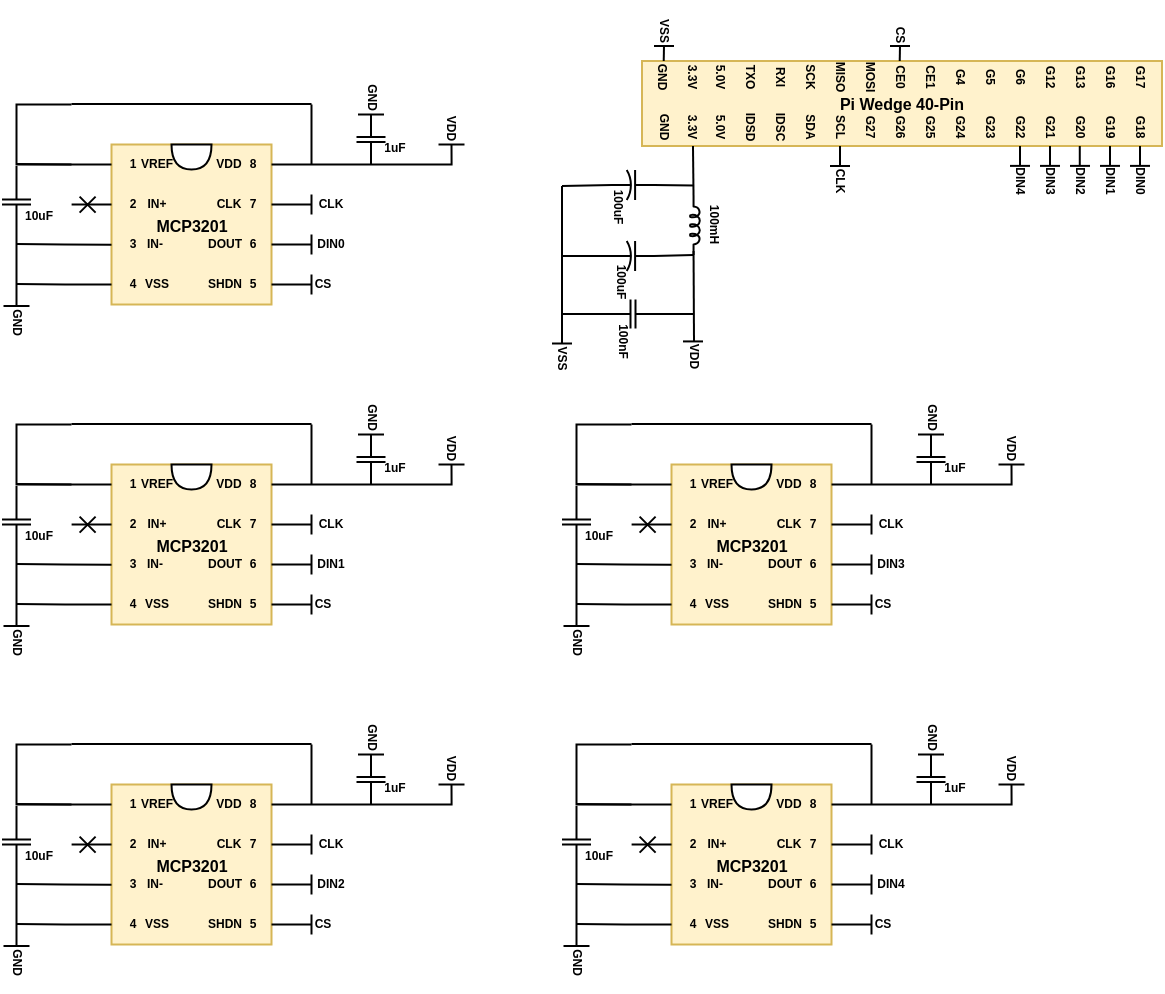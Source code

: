 <mxfile version="14.2.7" type="github">
  <diagram id="1mVQh4l7o_3Px5H3XRXF" name="Page-1">
    <mxGraphModel dx="865" dy="488" grid="1" gridSize="10" guides="1" tooltips="1" connect="1" arrows="1" fold="1" page="1" pageScale="1" pageWidth="827" pageHeight="1169" math="0" shadow="0">
      <root>
        <mxCell id="0" />
        <mxCell id="1" parent="0" />
        <mxCell id="l7yuWx3OkRp_hqHplTI4-144" value="&lt;font style=&quot;font-size: 8px&quot;&gt;&lt;span&gt;Pi Wedge 40-Pin&lt;/span&gt;&lt;/font&gt;" style="rounded=0;whiteSpace=wrap;html=1;fontSize=6;fillColor=#fff2cc;strokeColor=#d6b656;fontStyle=1" vertex="1" parent="1">
          <mxGeometry x="360" y="37.5" width="260" height="42.5" as="geometry" />
        </mxCell>
        <mxCell id="l7yuWx3OkRp_hqHplTI4-145" value="&lt;span&gt;GND&lt;/span&gt;" style="text;html=1;align=center;verticalAlign=middle;resizable=0;points=[];autosize=1;fontSize=6;rotation=90;fontStyle=1" vertex="1" parent="1">
          <mxGeometry x="355" y="40" width="30" height="10" as="geometry" />
        </mxCell>
        <mxCell id="l7yuWx3OkRp_hqHplTI4-146" value="&lt;span&gt;GND&lt;/span&gt;" style="text;html=1;align=center;verticalAlign=middle;resizable=0;points=[];autosize=1;fontSize=6;rotation=90;fontStyle=1" vertex="1" parent="1">
          <mxGeometry x="356" y="65" width="30" height="10" as="geometry" />
        </mxCell>
        <mxCell id="l7yuWx3OkRp_hqHplTI4-147" value="&lt;span&gt;3.3V&lt;/span&gt;" style="text;html=1;align=center;verticalAlign=middle;resizable=0;points=[];autosize=1;fontSize=6;rotation=90;fontStyle=1" vertex="1" parent="1">
          <mxGeometry x="370" y="40" width="30" height="10" as="geometry" />
        </mxCell>
        <mxCell id="l7yuWx3OkRp_hqHplTI4-148" value="&lt;span&gt;3.3V&lt;br&gt;&lt;/span&gt;" style="text;html=1;align=center;verticalAlign=middle;resizable=0;points=[];autosize=1;fontSize=6;rotation=90;fontStyle=1" vertex="1" parent="1">
          <mxGeometry x="370" y="65" width="30" height="10" as="geometry" />
        </mxCell>
        <mxCell id="l7yuWx3OkRp_hqHplTI4-151" value="&lt;span&gt;5.0V&lt;br&gt;&lt;/span&gt;" style="text;html=1;align=center;verticalAlign=middle;resizable=0;points=[];autosize=1;fontSize=6;rotation=90;fontStyle=1" vertex="1" parent="1">
          <mxGeometry x="384" y="40" width="30" height="10" as="geometry" />
        </mxCell>
        <mxCell id="l7yuWx3OkRp_hqHplTI4-152" value="&lt;span&gt;5.0V&lt;/span&gt;" style="text;html=1;align=center;verticalAlign=middle;resizable=0;points=[];autosize=1;fontSize=6;rotation=90;fontStyle=1" vertex="1" parent="1">
          <mxGeometry x="384" y="65" width="30" height="10" as="geometry" />
        </mxCell>
        <mxCell id="l7yuWx3OkRp_hqHplTI4-153" value="&lt;span&gt;TXO&lt;/span&gt;" style="text;html=1;align=center;verticalAlign=middle;resizable=0;points=[];autosize=1;fontSize=6;rotation=90;fontStyle=1" vertex="1" parent="1">
          <mxGeometry x="399" y="40" width="30" height="10" as="geometry" />
        </mxCell>
        <mxCell id="l7yuWx3OkRp_hqHplTI4-154" value="&lt;span&gt;IDSD&lt;/span&gt;" style="text;html=1;align=center;verticalAlign=middle;resizable=0;points=[];autosize=1;fontSize=6;rotation=90;fontStyle=1" vertex="1" parent="1">
          <mxGeometry x="399" y="65" width="30" height="10" as="geometry" />
        </mxCell>
        <mxCell id="l7yuWx3OkRp_hqHplTI4-155" value="&lt;span&gt;RXI&lt;/span&gt;" style="text;html=1;align=center;verticalAlign=middle;resizable=0;points=[];autosize=1;fontSize=6;rotation=90;fontStyle=1" vertex="1" parent="1">
          <mxGeometry x="414" y="40" width="30" height="10" as="geometry" />
        </mxCell>
        <mxCell id="l7yuWx3OkRp_hqHplTI4-156" value="&lt;span&gt;IDSC&lt;br&gt;&lt;/span&gt;" style="text;html=1;align=center;verticalAlign=middle;resizable=0;points=[];autosize=1;fontSize=6;rotation=90;fontStyle=1" vertex="1" parent="1">
          <mxGeometry x="414" y="65" width="30" height="10" as="geometry" />
        </mxCell>
        <mxCell id="l7yuWx3OkRp_hqHplTI4-157" value="&lt;span&gt;SCK&lt;/span&gt;" style="text;html=1;align=center;verticalAlign=middle;resizable=0;points=[];autosize=1;fontSize=6;rotation=90;fontStyle=1" vertex="1" parent="1">
          <mxGeometry x="429" y="40" width="30" height="10" as="geometry" />
        </mxCell>
        <mxCell id="l7yuWx3OkRp_hqHplTI4-158" value="&lt;span&gt;SDA&lt;/span&gt;" style="text;html=1;align=center;verticalAlign=middle;resizable=0;points=[];autosize=1;fontSize=6;rotation=90;fontStyle=1" vertex="1" parent="1">
          <mxGeometry x="429" y="65" width="30" height="10" as="geometry" />
        </mxCell>
        <mxCell id="l7yuWx3OkRp_hqHplTI4-159" value="&lt;span&gt;MISO&lt;/span&gt;" style="text;html=1;align=center;verticalAlign=middle;resizable=0;points=[];autosize=1;fontSize=6;rotation=90;fontStyle=1" vertex="1" parent="1">
          <mxGeometry x="444" y="40" width="30" height="10" as="geometry" />
        </mxCell>
        <mxCell id="l7yuWx3OkRp_hqHplTI4-282" style="edgeStyle=orthogonalEdgeStyle;rounded=0;orthogonalLoop=1;jettySize=auto;html=1;startArrow=none;startFill=0;endArrow=none;endFill=0;fontSize=6;" edge="1" parent="1" source="l7yuWx3OkRp_hqHplTI4-160">
          <mxGeometry relative="1" as="geometry">
            <mxPoint x="459" y="90" as="targetPoint" />
            <Array as="points">
              <mxPoint x="459" y="80" />
              <mxPoint x="459" y="80" />
            </Array>
          </mxGeometry>
        </mxCell>
        <mxCell id="l7yuWx3OkRp_hqHplTI4-160" value="&lt;span&gt;SCL&lt;/span&gt;" style="text;html=1;align=center;verticalAlign=middle;resizable=0;points=[];autosize=1;fontSize=6;rotation=90;fontStyle=1" vertex="1" parent="1">
          <mxGeometry x="444" y="65" width="30" height="10" as="geometry" />
        </mxCell>
        <mxCell id="l7yuWx3OkRp_hqHplTI4-161" value="&lt;span&gt;MOSI&lt;/span&gt;" style="text;html=1;align=center;verticalAlign=middle;resizable=0;points=[];autosize=1;fontSize=6;rotation=90;fontStyle=1" vertex="1" parent="1">
          <mxGeometry x="459" y="40" width="30" height="10" as="geometry" />
        </mxCell>
        <mxCell id="l7yuWx3OkRp_hqHplTI4-162" value="&lt;span&gt;G27&lt;/span&gt;" style="text;html=1;align=center;verticalAlign=middle;resizable=0;points=[];autosize=1;fontSize=6;rotation=90;fontStyle=1" vertex="1" parent="1">
          <mxGeometry x="459" y="65" width="30" height="10" as="geometry" />
        </mxCell>
        <mxCell id="l7yuWx3OkRp_hqHplTI4-163" value="&lt;span&gt;CE0&lt;/span&gt;" style="text;html=1;align=center;verticalAlign=middle;resizable=0;points=[];autosize=1;fontSize=6;rotation=90;fontStyle=1" vertex="1" parent="1">
          <mxGeometry x="474" y="40" width="30" height="10" as="geometry" />
        </mxCell>
        <mxCell id="l7yuWx3OkRp_hqHplTI4-164" value="&lt;span&gt;G26&lt;/span&gt;" style="text;html=1;align=center;verticalAlign=middle;resizable=0;points=[];autosize=1;fontSize=6;rotation=90;fontStyle=1" vertex="1" parent="1">
          <mxGeometry x="474" y="65" width="30" height="10" as="geometry" />
        </mxCell>
        <mxCell id="l7yuWx3OkRp_hqHplTI4-165" value="&lt;span&gt;CE1&lt;/span&gt;" style="text;html=1;align=center;verticalAlign=middle;resizable=0;points=[];autosize=1;fontSize=6;rotation=90;fontStyle=1" vertex="1" parent="1">
          <mxGeometry x="489" y="40" width="30" height="10" as="geometry" />
        </mxCell>
        <mxCell id="l7yuWx3OkRp_hqHplTI4-166" value="&lt;span&gt;G4&lt;/span&gt;" style="text;html=1;align=center;verticalAlign=middle;resizable=0;points=[];autosize=1;fontSize=6;rotation=90;fontStyle=1" vertex="1" parent="1">
          <mxGeometry x="509" y="40" width="20" height="10" as="geometry" />
        </mxCell>
        <mxCell id="l7yuWx3OkRp_hqHplTI4-167" value="&lt;span&gt;G5&lt;/span&gt;" style="text;html=1;align=center;verticalAlign=middle;resizable=0;points=[];autosize=1;fontSize=6;rotation=90;fontStyle=1" vertex="1" parent="1">
          <mxGeometry x="524" y="40" width="20" height="10" as="geometry" />
        </mxCell>
        <mxCell id="l7yuWx3OkRp_hqHplTI4-168" value="&lt;span&gt;G6&lt;/span&gt;" style="text;html=1;align=center;verticalAlign=middle;resizable=0;points=[];autosize=1;fontSize=6;rotation=90;fontStyle=1" vertex="1" parent="1">
          <mxGeometry x="539" y="40" width="20" height="10" as="geometry" />
        </mxCell>
        <mxCell id="l7yuWx3OkRp_hqHplTI4-169" value="&lt;span&gt;G12&lt;/span&gt;" style="text;html=1;align=center;verticalAlign=middle;resizable=0;points=[];autosize=1;fontSize=6;rotation=90;fontStyle=1" vertex="1" parent="1">
          <mxGeometry x="549" y="40" width="30" height="10" as="geometry" />
        </mxCell>
        <mxCell id="l7yuWx3OkRp_hqHplTI4-170" value="&lt;span&gt;G13&lt;/span&gt;" style="text;html=1;align=center;verticalAlign=middle;resizable=0;points=[];autosize=1;fontSize=6;rotation=90;fontStyle=1" vertex="1" parent="1">
          <mxGeometry x="564" y="40" width="30" height="10" as="geometry" />
        </mxCell>
        <mxCell id="l7yuWx3OkRp_hqHplTI4-171" value="&lt;span&gt;G16&lt;/span&gt;" style="text;html=1;align=center;verticalAlign=middle;resizable=0;points=[];autosize=1;fontSize=6;rotation=90;fontStyle=1" vertex="1" parent="1">
          <mxGeometry x="579" y="40" width="30" height="10" as="geometry" />
        </mxCell>
        <mxCell id="l7yuWx3OkRp_hqHplTI4-172" value="&lt;span&gt;G17&lt;/span&gt;" style="text;html=1;align=center;verticalAlign=middle;resizable=0;points=[];autosize=1;fontSize=6;rotation=90;fontStyle=1" vertex="1" parent="1">
          <mxGeometry x="594" y="40" width="30" height="10" as="geometry" />
        </mxCell>
        <mxCell id="l7yuWx3OkRp_hqHplTI4-188" value="&lt;span&gt;G25&lt;/span&gt;" style="text;html=1;align=center;verticalAlign=middle;resizable=0;points=[];autosize=1;fontSize=6;rotation=90;fontStyle=1" vertex="1" parent="1">
          <mxGeometry x="489" y="65" width="30" height="10" as="geometry" />
        </mxCell>
        <mxCell id="l7yuWx3OkRp_hqHplTI4-189" value="&lt;span&gt;G24&lt;/span&gt;" style="text;html=1;align=center;verticalAlign=middle;resizable=0;points=[];autosize=1;fontSize=6;rotation=90;fontStyle=1" vertex="1" parent="1">
          <mxGeometry x="504" y="65" width="30" height="10" as="geometry" />
        </mxCell>
        <mxCell id="l7yuWx3OkRp_hqHplTI4-190" value="&lt;span&gt;G23&lt;/span&gt;" style="text;html=1;align=center;verticalAlign=middle;resizable=0;points=[];autosize=1;fontSize=6;rotation=90;fontStyle=1" vertex="1" parent="1">
          <mxGeometry x="519" y="65" width="30" height="10" as="geometry" />
        </mxCell>
        <mxCell id="l7yuWx3OkRp_hqHplTI4-191" value="&lt;span&gt;G22&lt;/span&gt;" style="text;html=1;align=center;verticalAlign=middle;resizable=0;points=[];autosize=1;fontSize=6;rotation=90;fontStyle=1" vertex="1" parent="1">
          <mxGeometry x="534" y="65" width="30" height="10" as="geometry" />
        </mxCell>
        <mxCell id="l7yuWx3OkRp_hqHplTI4-192" value="&lt;span&gt;G21&lt;/span&gt;" style="text;html=1;align=center;verticalAlign=middle;resizable=0;points=[];autosize=1;fontSize=6;rotation=90;fontStyle=1" vertex="1" parent="1">
          <mxGeometry x="549" y="65" width="30" height="10" as="geometry" />
        </mxCell>
        <mxCell id="l7yuWx3OkRp_hqHplTI4-193" value="&lt;span&gt;G20&lt;/span&gt;" style="text;html=1;align=center;verticalAlign=middle;resizable=0;points=[];autosize=1;fontSize=6;rotation=90;fontStyle=1" vertex="1" parent="1">
          <mxGeometry x="564" y="65" width="30" height="10" as="geometry" />
        </mxCell>
        <mxCell id="l7yuWx3OkRp_hqHplTI4-194" value="&lt;span&gt;G19&lt;/span&gt;" style="text;html=1;align=center;verticalAlign=middle;resizable=0;points=[];autosize=1;fontSize=6;rotation=90;fontStyle=1" vertex="1" parent="1">
          <mxGeometry x="579" y="65" width="30" height="10" as="geometry" />
        </mxCell>
        <mxCell id="l7yuWx3OkRp_hqHplTI4-195" value="&lt;span&gt;G18&lt;/span&gt;" style="text;html=1;align=center;verticalAlign=middle;resizable=0;points=[];autosize=1;fontSize=6;rotation=90;fontStyle=1" vertex="1" parent="1">
          <mxGeometry x="594" y="65" width="30" height="10" as="geometry" />
        </mxCell>
        <mxCell id="l7yuWx3OkRp_hqHplTI4-199" value="" style="pointerEvents=1;verticalLabelPosition=bottom;shadow=0;dashed=0;align=center;html=1;verticalAlign=top;shape=mxgraph.electrical.capacitors.capacitor_1;fontSize=6;" vertex="1" parent="1">
          <mxGeometry x="343" y="156.75" width="25" height="14.5" as="geometry" />
        </mxCell>
        <mxCell id="l7yuWx3OkRp_hqHplTI4-202" value="" style="pointerEvents=1;verticalLabelPosition=bottom;shadow=0;dashed=0;align=center;html=1;verticalAlign=top;shape=mxgraph.electrical.inductors.inductor_5;fontSize=6;direction=south;" vertex="1" parent="1">
          <mxGeometry x="384" y="105" width="5" height="29.5" as="geometry" />
        </mxCell>
        <mxCell id="l7yuWx3OkRp_hqHplTI4-206" value="" style="endArrow=none;html=1;fontSize=6;entryX=0.833;entryY=0.451;entryDx=0;entryDy=0;entryPerimeter=0;exitX=0;exitY=0.645;exitDx=0;exitDy=0;exitPerimeter=0;" edge="1" parent="1" source="l7yuWx3OkRp_hqHplTI4-202" target="l7yuWx3OkRp_hqHplTI4-148">
          <mxGeometry width="50" height="50" relative="1" as="geometry">
            <mxPoint x="370" y="130" as="sourcePoint" />
            <mxPoint x="420" y="80" as="targetPoint" />
          </mxGeometry>
        </mxCell>
        <mxCell id="l7yuWx3OkRp_hqHplTI4-207" value="" style="pointerEvents=1;verticalLabelPosition=bottom;shadow=0;dashed=0;align=center;html=1;verticalAlign=top;shape=mxgraph.electrical.capacitors.capacitor_2;fontSize=6;direction=west;" vertex="1" parent="1">
          <mxGeometry x="345" y="92" width="21" height="15" as="geometry" />
        </mxCell>
        <mxCell id="l7yuWx3OkRp_hqHplTI4-208" value="" style="endArrow=none;html=1;fontSize=6;exitX=0;exitY=0.5;exitDx=0;exitDy=0;exitPerimeter=0;" edge="1" parent="1" source="l7yuWx3OkRp_hqHplTI4-207">
          <mxGeometry width="50" height="50" relative="1" as="geometry">
            <mxPoint x="296" y="139.75" as="sourcePoint" />
            <mxPoint x="386" y="99.75" as="targetPoint" />
          </mxGeometry>
        </mxCell>
        <mxCell id="l7yuWx3OkRp_hqHplTI4-209" value="" style="pointerEvents=1;verticalLabelPosition=bottom;shadow=0;dashed=0;align=center;html=1;verticalAlign=top;shape=mxgraph.electrical.capacitors.capacitor_2;fontSize=6;direction=west;" vertex="1" parent="1">
          <mxGeometry x="345" y="127.5" width="21" height="15" as="geometry" />
        </mxCell>
        <mxCell id="l7yuWx3OkRp_hqHplTI4-210" value="" style="endArrow=none;html=1;fontSize=6;entryX=0;entryY=0.5;entryDx=0;entryDy=0;entryPerimeter=0;exitX=1;exitY=0.645;exitDx=0;exitDy=0;exitPerimeter=0;" edge="1" parent="1" source="l7yuWx3OkRp_hqHplTI4-202" target="l7yuWx3OkRp_hqHplTI4-209">
          <mxGeometry width="50" height="50" relative="1" as="geometry">
            <mxPoint x="310" y="160" as="sourcePoint" />
            <mxPoint x="360" y="110" as="targetPoint" />
          </mxGeometry>
        </mxCell>
        <mxCell id="l7yuWx3OkRp_hqHplTI4-211" value="" style="endArrow=none;html=1;fontSize=6;entryX=1;entryY=0.645;entryDx=0;entryDy=0;entryPerimeter=0;" edge="1" parent="1">
          <mxGeometry width="50" height="50" relative="1" as="geometry">
            <mxPoint x="386" y="178" as="sourcePoint" />
            <mxPoint x="385.775" y="132.5" as="targetPoint" />
          </mxGeometry>
        </mxCell>
        <mxCell id="l7yuWx3OkRp_hqHplTI4-212" value="" style="endArrow=none;html=1;fontSize=6;entryX=1;entryY=0.5;entryDx=0;entryDy=0;entryPerimeter=0;" edge="1" parent="1" target="l7yuWx3OkRp_hqHplTI4-199">
          <mxGeometry width="50" height="50" relative="1" as="geometry">
            <mxPoint x="386" y="164" as="sourcePoint" />
            <mxPoint x="370" y="164" as="targetPoint" />
          </mxGeometry>
        </mxCell>
        <mxCell id="l7yuWx3OkRp_hqHplTI4-215" value="" style="endArrow=none;html=1;fontSize=6;entryX=1;entryY=0.5;entryDx=0;entryDy=0;entryPerimeter=0;" edge="1" parent="1" target="l7yuWx3OkRp_hqHplTI4-207">
          <mxGeometry width="50" height="50" relative="1" as="geometry">
            <mxPoint x="320" y="100" as="sourcePoint" />
            <mxPoint x="310" y="40" as="targetPoint" />
          </mxGeometry>
        </mxCell>
        <mxCell id="l7yuWx3OkRp_hqHplTI4-216" value="" style="endArrow=none;html=1;fontSize=6;entryX=1;entryY=0.5;entryDx=0;entryDy=0;entryPerimeter=0;" edge="1" parent="1" target="l7yuWx3OkRp_hqHplTI4-209">
          <mxGeometry width="50" height="50" relative="1" as="geometry">
            <mxPoint x="320.0" y="135" as="sourcePoint" />
            <mxPoint x="345.0" y="134.5" as="targetPoint" />
          </mxGeometry>
        </mxCell>
        <mxCell id="l7yuWx3OkRp_hqHplTI4-217" value="" style="endArrow=none;html=1;fontSize=6;entryX=0;entryY=0.5;entryDx=0;entryDy=0;entryPerimeter=0;" edge="1" parent="1" target="l7yuWx3OkRp_hqHplTI4-199">
          <mxGeometry width="50" height="50" relative="1" as="geometry">
            <mxPoint x="320" y="164" as="sourcePoint" />
            <mxPoint x="365.0" y="119.5" as="targetPoint" />
          </mxGeometry>
        </mxCell>
        <mxCell id="l7yuWx3OkRp_hqHplTI4-218" value="" style="endArrow=none;html=1;fontSize=6;exitX=0.5;exitY=0;exitDx=0;exitDy=0;exitPerimeter=0;" edge="1" parent="1">
          <mxGeometry width="50" height="50" relative="1" as="geometry">
            <mxPoint x="320" y="179" as="sourcePoint" />
            <mxPoint x="320" y="100" as="targetPoint" />
          </mxGeometry>
        </mxCell>
        <mxCell id="l7yuWx3OkRp_hqHplTI4-220" value="" style="endArrow=none;html=1;fontSize=6;entryX=0.5;entryY=0;entryDx=0;entryDy=0;entryPerimeter=0;" edge="1" parent="1">
          <mxGeometry width="50" height="50" relative="1" as="geometry">
            <mxPoint x="371" y="30" as="sourcePoint" />
            <mxPoint x="370.86" y="37.5" as="targetPoint" />
          </mxGeometry>
        </mxCell>
        <mxCell id="l7yuWx3OkRp_hqHplTI4-224" value="&lt;b&gt;VSS&lt;/b&gt;" style="text;html=1;align=center;verticalAlign=middle;resizable=0;points=[];autosize=1;fontSize=6;rotation=90;" vertex="1" parent="1">
          <mxGeometry x="356" y="17" width="30" height="10" as="geometry" />
        </mxCell>
        <mxCell id="l7yuWx3OkRp_hqHplTI4-225" value="" style="endArrow=none;html=1;fontSize=6;" edge="1" parent="1">
          <mxGeometry width="50" height="50" relative="1" as="geometry">
            <mxPoint x="366" y="30" as="sourcePoint" />
            <mxPoint x="376" y="30" as="targetPoint" />
          </mxGeometry>
        </mxCell>
        <mxCell id="l7yuWx3OkRp_hqHplTI4-226" value="" style="endArrow=none;html=1;fontSize=6;" edge="1" parent="1">
          <mxGeometry width="50" height="50" relative="1" as="geometry">
            <mxPoint x="315" y="178.75" as="sourcePoint" />
            <mxPoint x="325" y="178.75" as="targetPoint" />
          </mxGeometry>
        </mxCell>
        <mxCell id="l7yuWx3OkRp_hqHplTI4-227" value="&lt;b&gt;VSS&lt;/b&gt;" style="text;html=1;align=center;verticalAlign=middle;resizable=0;points=[];autosize=1;fontSize=6;rotation=90;" vertex="1" parent="1">
          <mxGeometry x="305" y="180.75" width="30" height="10" as="geometry" />
        </mxCell>
        <mxCell id="l7yuWx3OkRp_hqHplTI4-228" value="" style="endArrow=none;html=1;fontSize=6;" edge="1" parent="1">
          <mxGeometry width="50" height="50" relative="1" as="geometry">
            <mxPoint x="380.5" y="177.71" as="sourcePoint" />
            <mxPoint x="390.5" y="177.71" as="targetPoint" />
          </mxGeometry>
        </mxCell>
        <mxCell id="l7yuWx3OkRp_hqHplTI4-229" value="&lt;b&gt;VDD&lt;/b&gt;" style="text;html=1;align=center;verticalAlign=middle;resizable=0;points=[];autosize=1;fontSize=6;rotation=90;" vertex="1" parent="1">
          <mxGeometry x="371" y="179.75" width="30" height="10" as="geometry" />
        </mxCell>
        <mxCell id="l7yuWx3OkRp_hqHplTI4-231" value="" style="endArrow=none;html=1;fontSize=6;" edge="1" parent="1">
          <mxGeometry width="50" height="50" relative="1" as="geometry">
            <mxPoint x="609" y="90" as="sourcePoint" />
            <mxPoint x="609" y="80" as="targetPoint" />
          </mxGeometry>
        </mxCell>
        <mxCell id="l7yuWx3OkRp_hqHplTI4-232" value="" style="endArrow=none;html=1;fontSize=6;" edge="1" parent="1">
          <mxGeometry width="50" height="50" relative="1" as="geometry">
            <mxPoint x="594" y="90" as="sourcePoint" />
            <mxPoint x="594" y="80" as="targetPoint" />
          </mxGeometry>
        </mxCell>
        <mxCell id="l7yuWx3OkRp_hqHplTI4-233" value="" style="endArrow=none;html=1;fontSize=6;" edge="1" parent="1">
          <mxGeometry width="50" height="50" relative="1" as="geometry">
            <mxPoint x="578.89" y="90" as="sourcePoint" />
            <mxPoint x="578.89" y="80" as="targetPoint" />
          </mxGeometry>
        </mxCell>
        <mxCell id="l7yuWx3OkRp_hqHplTI4-234" value="" style="endArrow=none;html=1;fontSize=6;" edge="1" parent="1">
          <mxGeometry width="50" height="50" relative="1" as="geometry">
            <mxPoint x="564.0" y="90" as="sourcePoint" />
            <mxPoint x="564.0" y="80" as="targetPoint" />
          </mxGeometry>
        </mxCell>
        <mxCell id="l7yuWx3OkRp_hqHplTI4-235" value="" style="endArrow=none;html=1;fontSize=6;" edge="1" parent="1">
          <mxGeometry width="50" height="50" relative="1" as="geometry">
            <mxPoint x="549" y="90" as="sourcePoint" />
            <mxPoint x="549" y="80" as="targetPoint" />
          </mxGeometry>
        </mxCell>
        <mxCell id="l7yuWx3OkRp_hqHplTI4-236" value="" style="endArrow=none;html=1;fontSize=6;" edge="1" parent="1">
          <mxGeometry width="50" height="50" relative="1" as="geometry">
            <mxPoint x="544" y="89.94" as="sourcePoint" />
            <mxPoint x="554" y="89.94" as="targetPoint" />
          </mxGeometry>
        </mxCell>
        <mxCell id="l7yuWx3OkRp_hqHplTI4-237" value="" style="endArrow=none;html=1;fontSize=6;" edge="1" parent="1">
          <mxGeometry width="50" height="50" relative="1" as="geometry">
            <mxPoint x="559" y="89.94" as="sourcePoint" />
            <mxPoint x="569" y="89.94" as="targetPoint" />
          </mxGeometry>
        </mxCell>
        <mxCell id="l7yuWx3OkRp_hqHplTI4-238" value="" style="endArrow=none;html=1;fontSize=6;" edge="1" parent="1">
          <mxGeometry width="50" height="50" relative="1" as="geometry">
            <mxPoint x="574" y="89.94" as="sourcePoint" />
            <mxPoint x="584" y="89.94" as="targetPoint" />
          </mxGeometry>
        </mxCell>
        <mxCell id="l7yuWx3OkRp_hqHplTI4-239" value="" style="endArrow=none;html=1;fontSize=6;" edge="1" parent="1">
          <mxGeometry width="50" height="50" relative="1" as="geometry">
            <mxPoint x="589" y="89.94" as="sourcePoint" />
            <mxPoint x="599" y="89.94" as="targetPoint" />
          </mxGeometry>
        </mxCell>
        <mxCell id="l7yuWx3OkRp_hqHplTI4-240" value="" style="endArrow=none;html=1;fontSize=6;" edge="1" parent="1">
          <mxGeometry width="50" height="50" relative="1" as="geometry">
            <mxPoint x="604" y="89.94" as="sourcePoint" />
            <mxPoint x="614" y="89.94" as="targetPoint" />
          </mxGeometry>
        </mxCell>
        <mxCell id="l7yuWx3OkRp_hqHplTI4-241" value="&lt;b&gt;DIN4&lt;/b&gt;" style="text;html=1;align=center;verticalAlign=middle;resizable=0;points=[];autosize=1;fontSize=6;rotation=90;" vertex="1" parent="1">
          <mxGeometry x="534" y="92" width="30" height="10" as="geometry" />
        </mxCell>
        <mxCell id="l7yuWx3OkRp_hqHplTI4-242" value="&lt;b&gt;DIN3&lt;/b&gt;" style="text;html=1;align=center;verticalAlign=middle;resizable=0;points=[];autosize=1;fontSize=6;rotation=90;" vertex="1" parent="1">
          <mxGeometry x="549" y="92" width="30" height="10" as="geometry" />
        </mxCell>
        <mxCell id="l7yuWx3OkRp_hqHplTI4-243" value="&lt;b&gt;DIN2&lt;/b&gt;" style="text;html=1;align=center;verticalAlign=middle;resizable=0;points=[];autosize=1;fontSize=6;rotation=90;" vertex="1" parent="1">
          <mxGeometry x="564" y="92" width="30" height="10" as="geometry" />
        </mxCell>
        <mxCell id="l7yuWx3OkRp_hqHplTI4-244" value="&lt;b&gt;DIN1&lt;/b&gt;" style="text;html=1;align=center;verticalAlign=middle;resizable=0;points=[];autosize=1;fontSize=6;rotation=90;" vertex="1" parent="1">
          <mxGeometry x="579" y="92" width="30" height="10" as="geometry" />
        </mxCell>
        <mxCell id="l7yuWx3OkRp_hqHplTI4-245" value="&lt;b&gt;DIN0&lt;/b&gt;" style="text;html=1;align=center;verticalAlign=middle;resizable=0;points=[];autosize=1;fontSize=6;rotation=90;" vertex="1" parent="1">
          <mxGeometry x="594" y="92" width="30" height="10" as="geometry" />
        </mxCell>
        <mxCell id="l7yuWx3OkRp_hqHplTI4-272" value="" style="endArrow=none;html=1;fontSize=6;entryX=0.5;entryY=0;entryDx=0;entryDy=0;entryPerimeter=0;" edge="1" parent="1">
          <mxGeometry width="50" height="50" relative="1" as="geometry">
            <mxPoint x="489" y="30" as="sourcePoint" />
            <mxPoint x="488.86" y="37.5" as="targetPoint" />
          </mxGeometry>
        </mxCell>
        <mxCell id="l7yuWx3OkRp_hqHplTI4-273" value="" style="endArrow=none;html=1;fontSize=6;" edge="1" parent="1">
          <mxGeometry width="50" height="50" relative="1" as="geometry">
            <mxPoint x="484" y="30" as="sourcePoint" />
            <mxPoint x="494" y="30" as="targetPoint" />
          </mxGeometry>
        </mxCell>
        <mxCell id="l7yuWx3OkRp_hqHplTI4-274" value="&lt;b&gt;CS&lt;/b&gt;" style="text;html=1;align=center;verticalAlign=middle;resizable=0;points=[];autosize=1;fontSize=6;rotation=90;" vertex="1" parent="1">
          <mxGeometry x="479" y="19" width="20" height="10" as="geometry" />
        </mxCell>
        <mxCell id="l7yuWx3OkRp_hqHplTI4-283" value="" style="endArrow=none;html=1;fontSize=6;" edge="1" parent="1">
          <mxGeometry width="50" height="50" relative="1" as="geometry">
            <mxPoint x="454" y="90" as="sourcePoint" />
            <mxPoint x="464" y="90" as="targetPoint" />
          </mxGeometry>
        </mxCell>
        <mxCell id="l7yuWx3OkRp_hqHplTI4-284" value="&lt;b&gt;CLK&lt;/b&gt;" style="text;html=1;align=center;verticalAlign=middle;resizable=0;points=[];autosize=1;fontSize=6;rotation=90;" vertex="1" parent="1">
          <mxGeometry x="444" y="92" width="30" height="10" as="geometry" />
        </mxCell>
        <mxCell id="l7yuWx3OkRp_hqHplTI4-296" value="&lt;b&gt;100uF&lt;/b&gt;" style="text;html=1;align=center;verticalAlign=middle;resizable=0;points=[];autosize=1;fontSize=6;rotation=90;" vertex="1" parent="1">
          <mxGeometry x="333" y="105" width="30" height="10" as="geometry" />
        </mxCell>
        <mxCell id="l7yuWx3OkRp_hqHplTI4-297" value="&lt;b&gt;100nF&lt;/b&gt;" style="text;html=1;align=center;verticalAlign=middle;resizable=0;points=[];autosize=1;fontSize=6;rotation=90;" vertex="1" parent="1">
          <mxGeometry x="335" y="172.25" width="30" height="10" as="geometry" />
        </mxCell>
        <mxCell id="l7yuWx3OkRp_hqHplTI4-298" value="&lt;b&gt;100uF&lt;/b&gt;" style="text;html=1;align=center;verticalAlign=middle;resizable=0;points=[];autosize=1;fontSize=6;rotation=90;" vertex="1" parent="1">
          <mxGeometry x="335" y="142.5" width="30" height="10" as="geometry" />
        </mxCell>
        <mxCell id="l7yuWx3OkRp_hqHplTI4-312" value="&lt;b&gt;100mH&lt;/b&gt;" style="text;html=1;align=center;verticalAlign=middle;resizable=0;points=[];autosize=1;fontSize=6;rotation=90;" vertex="1" parent="1">
          <mxGeometry x="376" y="113.75" width="40" height="10" as="geometry" />
        </mxCell>
        <mxCell id="l7yuWx3OkRp_hqHplTI4-313" value="" style="group" vertex="1" connectable="0" parent="1">
          <mxGeometry x="320" y="200" width="231.25" height="143" as="geometry" />
        </mxCell>
        <mxCell id="l7yuWx3OkRp_hqHplTI4-293" value="&lt;b&gt;10uF&lt;/b&gt;" style="text;html=1;align=center;verticalAlign=middle;resizable=0;points=[];autosize=1;fontSize=6;" vertex="1" parent="l7yuWx3OkRp_hqHplTI4-313">
          <mxGeometry x="3.25" y="69.5" width="30" height="10" as="geometry" />
        </mxCell>
        <mxCell id="l7yuWx3OkRp_hqHplTI4-92" value="&lt;font style=&quot;font-size: 8px&quot;&gt;&lt;b&gt;MCP3201&lt;/b&gt;&lt;/font&gt;" style="rounded=0;whiteSpace=wrap;html=1;fillColor=#fff2cc;strokeColor=#d6b656;" vertex="1" parent="l7yuWx3OkRp_hqHplTI4-313">
          <mxGeometry x="54.75" y="39.25" width="80" height="80" as="geometry" />
        </mxCell>
        <mxCell id="l7yuWx3OkRp_hqHplTI4-101" value="" style="shape=or;whiteSpace=wrap;html=1;fontSize=6;rotation=90;direction=east;" vertex="1" parent="l7yuWx3OkRp_hqHplTI4-313">
          <mxGeometry x="88.5" y="35.5" width="12.5" height="20" as="geometry" />
        </mxCell>
        <mxCell id="l7yuWx3OkRp_hqHplTI4-96" value="IN+" style="text;html=1;align=center;verticalAlign=middle;resizable=0;points=[];autosize=1;fontSize=6;fontStyle=1" vertex="1" parent="l7yuWx3OkRp_hqHplTI4-313">
          <mxGeometry x="67.25" y="64.25" width="20" height="10" as="geometry" />
        </mxCell>
        <mxCell id="l7yuWx3OkRp_hqHplTI4-97" value="IN-" style="text;html=1;align=center;verticalAlign=middle;resizable=0;points=[];autosize=1;fontSize=6;fontStyle=1" vertex="1" parent="l7yuWx3OkRp_hqHplTI4-313">
          <mxGeometry x="66.25" y="84.25" width="20" height="10" as="geometry" />
        </mxCell>
        <mxCell id="l7yuWx3OkRp_hqHplTI4-98" value="DIN3" style="text;html=1;align=center;verticalAlign=middle;resizable=0;points=[];autosize=1;fontSize=6;fontStyle=1" vertex="1" parent="l7yuWx3OkRp_hqHplTI4-313">
          <mxGeometry x="148.75" y="84.25" width="30" height="10" as="geometry" />
        </mxCell>
        <mxCell id="l7yuWx3OkRp_hqHplTI4-99" value="CLK" style="text;html=1;align=center;verticalAlign=middle;resizable=0;points=[];autosize=1;fontSize=6;fontStyle=1" vertex="1" parent="l7yuWx3OkRp_hqHplTI4-313">
          <mxGeometry x="148.75" y="64.25" width="30" height="10" as="geometry" />
        </mxCell>
        <mxCell id="l7yuWx3OkRp_hqHplTI4-100" value="CS" style="text;html=1;align=center;verticalAlign=middle;resizable=0;points=[];autosize=1;fontSize=6;fontStyle=1" vertex="1" parent="l7yuWx3OkRp_hqHplTI4-313">
          <mxGeometry x="149.75" y="104.25" width="20" height="10" as="geometry" />
        </mxCell>
        <mxCell id="l7yuWx3OkRp_hqHplTI4-102" style="edgeStyle=orthogonalEdgeStyle;rounded=0;orthogonalLoop=1;jettySize=auto;html=1;fontSize=6;endArrow=none;endFill=0;" edge="1" parent="l7yuWx3OkRp_hqHplTI4-313" source="l7yuWx3OkRp_hqHplTI4-103">
          <mxGeometry x="9.75" y="43.75" as="geometry">
            <mxPoint x="34.75" y="19.25" as="targetPoint" />
            <Array as="points">
              <mxPoint x="7.25" y="49" />
              <mxPoint x="7.25" y="19" />
            </Array>
          </mxGeometry>
        </mxCell>
        <mxCell id="l7yuWx3OkRp_hqHplTI4-103" value="&lt;b&gt;1&lt;/b&gt;" style="text;html=1;align=center;verticalAlign=middle;resizable=0;points=[];autosize=1;fontSize=6;" vertex="1" parent="l7yuWx3OkRp_hqHplTI4-313">
          <mxGeometry x="54.75" y="44.25" width="20" height="10" as="geometry" />
        </mxCell>
        <mxCell id="l7yuWx3OkRp_hqHplTI4-104" style="edgeStyle=orthogonalEdgeStyle;rounded=0;orthogonalLoop=1;jettySize=auto;html=1;fontSize=6;endArrow=cross;endFill=0;" edge="1" parent="l7yuWx3OkRp_hqHplTI4-313" source="l7yuWx3OkRp_hqHplTI4-105">
          <mxGeometry x="9.75" y="43.75" as="geometry">
            <mxPoint x="34.75" y="69.25" as="targetPoint" />
          </mxGeometry>
        </mxCell>
        <mxCell id="l7yuWx3OkRp_hqHplTI4-105" value="&lt;b&gt;2&lt;/b&gt;" style="text;html=1;align=center;verticalAlign=middle;resizable=0;points=[];autosize=1;fontSize=6;" vertex="1" parent="l7yuWx3OkRp_hqHplTI4-313">
          <mxGeometry x="54.75" y="64.25" width="20" height="10" as="geometry" />
        </mxCell>
        <mxCell id="l7yuWx3OkRp_hqHplTI4-106" style="edgeStyle=orthogonalEdgeStyle;rounded=0;orthogonalLoop=1;jettySize=auto;html=1;fontSize=6;endArrow=none;endFill=0;" edge="1" parent="l7yuWx3OkRp_hqHplTI4-313">
          <mxGeometry x="9.75" y="43.75" as="geometry">
            <mxPoint x="7.25" y="89" as="targetPoint" />
            <mxPoint x="54.75" y="89.32" as="sourcePoint" />
            <Array as="points">
              <mxPoint x="31.25" y="89" />
              <mxPoint x="7.25" y="89" />
            </Array>
          </mxGeometry>
        </mxCell>
        <mxCell id="l7yuWx3OkRp_hqHplTI4-107" value="&lt;b&gt;3&lt;/b&gt;" style="text;html=1;align=center;verticalAlign=middle;resizable=0;points=[];autosize=1;fontSize=6;" vertex="1" parent="l7yuWx3OkRp_hqHplTI4-313">
          <mxGeometry x="54.75" y="84.25" width="20" height="10" as="geometry" />
        </mxCell>
        <mxCell id="l7yuWx3OkRp_hqHplTI4-108" style="edgeStyle=orthogonalEdgeStyle;rounded=0;orthogonalLoop=1;jettySize=auto;html=1;fontSize=6;endArrow=none;endFill=0;" edge="1" parent="l7yuWx3OkRp_hqHplTI4-313" source="l7yuWx3OkRp_hqHplTI4-109">
          <mxGeometry x="9.75" y="43.75" as="geometry">
            <mxPoint x="7.25" y="109" as="targetPoint" />
          </mxGeometry>
        </mxCell>
        <mxCell id="l7yuWx3OkRp_hqHplTI4-109" value="&lt;b&gt;4&lt;/b&gt;" style="text;html=1;align=center;verticalAlign=middle;resizable=0;points=[];autosize=1;fontSize=6;" vertex="1" parent="l7yuWx3OkRp_hqHplTI4-313">
          <mxGeometry x="54.75" y="104.25" width="20" height="10" as="geometry" />
        </mxCell>
        <mxCell id="l7yuWx3OkRp_hqHplTI4-110" style="edgeStyle=orthogonalEdgeStyle;rounded=0;orthogonalLoop=1;jettySize=auto;html=1;fontSize=6;endArrow=none;endFill=0;" edge="1" parent="l7yuWx3OkRp_hqHplTI4-313" source="l7yuWx3OkRp_hqHplTI4-111">
          <mxGeometry x="9.75" y="43.75" as="geometry">
            <mxPoint x="154.75" y="109.25" as="targetPoint" />
          </mxGeometry>
        </mxCell>
        <mxCell id="l7yuWx3OkRp_hqHplTI4-111" value="5" style="text;html=1;align=center;verticalAlign=middle;resizable=0;points=[];autosize=1;fontSize=6;fontStyle=1" vertex="1" parent="l7yuWx3OkRp_hqHplTI4-313">
          <mxGeometry x="114.75" y="104.25" width="20" height="10" as="geometry" />
        </mxCell>
        <mxCell id="l7yuWx3OkRp_hqHplTI4-112" style="edgeStyle=orthogonalEdgeStyle;rounded=0;orthogonalLoop=1;jettySize=auto;html=1;fontSize=6;endArrow=none;endFill=0;" edge="1" parent="l7yuWx3OkRp_hqHplTI4-313" source="l7yuWx3OkRp_hqHplTI4-113">
          <mxGeometry x="9.75" y="43.75" as="geometry">
            <mxPoint x="154.75" y="89.25" as="targetPoint" />
          </mxGeometry>
        </mxCell>
        <mxCell id="l7yuWx3OkRp_hqHplTI4-113" value="6" style="text;html=1;align=center;verticalAlign=middle;resizable=0;points=[];autosize=1;fontSize=6;fontStyle=1" vertex="1" parent="l7yuWx3OkRp_hqHplTI4-313">
          <mxGeometry x="114.75" y="84.25" width="20" height="10" as="geometry" />
        </mxCell>
        <mxCell id="l7yuWx3OkRp_hqHplTI4-114" style="edgeStyle=orthogonalEdgeStyle;rounded=0;orthogonalLoop=1;jettySize=auto;html=1;fontSize=6;endArrow=none;endFill=0;" edge="1" parent="l7yuWx3OkRp_hqHplTI4-313" source="l7yuWx3OkRp_hqHplTI4-115">
          <mxGeometry x="9.75" y="43.75" as="geometry">
            <mxPoint x="154.75" y="69.25" as="targetPoint" />
          </mxGeometry>
        </mxCell>
        <mxCell id="l7yuWx3OkRp_hqHplTI4-115" value="7" style="text;html=1;align=center;verticalAlign=middle;resizable=0;points=[];autosize=1;fontSize=6;fontStyle=1" vertex="1" parent="l7yuWx3OkRp_hqHplTI4-313">
          <mxGeometry x="114.75" y="64.25" width="20" height="10" as="geometry" />
        </mxCell>
        <mxCell id="l7yuWx3OkRp_hqHplTI4-116" style="edgeStyle=orthogonalEdgeStyle;rounded=0;orthogonalLoop=1;jettySize=auto;html=1;fontSize=6;endArrow=none;endFill=0;" edge="1" parent="l7yuWx3OkRp_hqHplTI4-313" source="l7yuWx3OkRp_hqHplTI4-117">
          <mxGeometry x="9.75" y="43.75" as="geometry">
            <mxPoint x="224.75" y="39.25" as="targetPoint" />
            <Array as="points">
              <mxPoint x="224.75" y="49.25" />
            </Array>
          </mxGeometry>
        </mxCell>
        <mxCell id="l7yuWx3OkRp_hqHplTI4-117" value="8" style="text;html=1;align=center;verticalAlign=middle;resizable=0;points=[];autosize=1;fontSize=6;fontStyle=1" vertex="1" parent="l7yuWx3OkRp_hqHplTI4-313">
          <mxGeometry x="114.75" y="44.25" width="20" height="10" as="geometry" />
        </mxCell>
        <mxCell id="l7yuWx3OkRp_hqHplTI4-254" value="" style="endArrow=none;html=1;fontSize=6;" edge="1" parent="l7yuWx3OkRp_hqHplTI4-313">
          <mxGeometry x="-2.75" width="50" height="50" as="geometry">
            <mxPoint x="34.75" y="19" as="sourcePoint" />
            <mxPoint x="154.75" y="19" as="targetPoint" />
          </mxGeometry>
        </mxCell>
        <mxCell id="l7yuWx3OkRp_hqHplTI4-255" value="" style="endArrow=none;html=1;fontSize=6;" edge="1" parent="l7yuWx3OkRp_hqHplTI4-313">
          <mxGeometry x="-2.75" width="50" height="50" as="geometry">
            <mxPoint x="154.75" y="19.25" as="sourcePoint" />
            <mxPoint x="154.75" y="49.25" as="targetPoint" />
          </mxGeometry>
        </mxCell>
        <mxCell id="l7yuWx3OkRp_hqHplTI4-256" value="" style="pointerEvents=1;verticalLabelPosition=bottom;shadow=0;dashed=0;align=center;html=1;verticalAlign=top;shape=mxgraph.electrical.capacitors.capacitor_1;fontSize=6;direction=south;" vertex="1" parent="l7yuWx3OkRp_hqHplTI4-313">
          <mxGeometry x="177.25" y="24.25" width="14.5" height="25" as="geometry" />
        </mxCell>
        <mxCell id="l7yuWx3OkRp_hqHplTI4-262" value="" style="endArrow=none;html=1;fontSize=6;" edge="1" parent="l7yuWx3OkRp_hqHplTI4-313">
          <mxGeometry x="-2.75" width="50" height="50" as="geometry">
            <mxPoint x="178" y="24.25" as="sourcePoint" />
            <mxPoint x="191" y="24.25" as="targetPoint" />
          </mxGeometry>
        </mxCell>
        <mxCell id="l7yuWx3OkRp_hqHplTI4-263" value="&lt;b&gt;GND&lt;/b&gt;" style="text;html=1;align=center;verticalAlign=middle;resizable=0;points=[];autosize=1;fontSize=6;rotation=90;" vertex="1" parent="l7yuWx3OkRp_hqHplTI4-313">
          <mxGeometry x="169.75" y="10" width="30" height="10" as="geometry" />
        </mxCell>
        <mxCell id="l7yuWx3OkRp_hqHplTI4-265" value="" style="endArrow=none;html=1;fontSize=6;" edge="1" parent="l7yuWx3OkRp_hqHplTI4-313">
          <mxGeometry x="-2.75" width="50" height="50" as="geometry">
            <mxPoint x="218.25" y="39.25" as="sourcePoint" />
            <mxPoint x="231.25" y="39.25" as="targetPoint" />
          </mxGeometry>
        </mxCell>
        <mxCell id="l7yuWx3OkRp_hqHplTI4-266" value="&lt;b&gt;VDD&lt;/b&gt;" style="text;html=1;align=center;verticalAlign=middle;resizable=0;points=[];autosize=1;fontSize=6;rotation=90;" vertex="1" parent="l7yuWx3OkRp_hqHplTI4-313">
          <mxGeometry x="209.75" y="25.5" width="30" height="10" as="geometry" />
        </mxCell>
        <mxCell id="l7yuWx3OkRp_hqHplTI4-310" style="edgeStyle=orthogonalEdgeStyle;rounded=0;orthogonalLoop=1;jettySize=auto;html=1;exitX=0;exitY=0.5;exitDx=0;exitDy=0;exitPerimeter=0;startArrow=none;startFill=0;endArrow=none;endFill=0;fontSize=6;" edge="1" parent="l7yuWx3OkRp_hqHplTI4-313" source="l7yuWx3OkRp_hqHplTI4-267">
          <mxGeometry relative="1" as="geometry">
            <mxPoint x="7.25" y="50" as="targetPoint" />
          </mxGeometry>
        </mxCell>
        <mxCell id="l7yuWx3OkRp_hqHplTI4-311" style="edgeStyle=orthogonalEdgeStyle;rounded=0;orthogonalLoop=1;jettySize=auto;html=1;exitX=1;exitY=0.5;exitDx=0;exitDy=0;exitPerimeter=0;startArrow=none;startFill=0;endArrow=none;endFill=0;fontSize=6;" edge="1" parent="l7yuWx3OkRp_hqHplTI4-313" source="l7yuWx3OkRp_hqHplTI4-267">
          <mxGeometry relative="1" as="geometry">
            <mxPoint x="7.25" y="120" as="targetPoint" />
          </mxGeometry>
        </mxCell>
        <mxCell id="l7yuWx3OkRp_hqHplTI4-267" value="" style="pointerEvents=1;verticalLabelPosition=bottom;shadow=0;dashed=0;align=center;html=1;verticalAlign=top;shape=mxgraph.electrical.capacitors.capacitor_1;fontSize=6;direction=south;" vertex="1" parent="l7yuWx3OkRp_hqHplTI4-313">
          <mxGeometry y="55.5" width="14.5" height="25" as="geometry" />
        </mxCell>
        <mxCell id="l7yuWx3OkRp_hqHplTI4-268" value="" style="endArrow=none;html=1;fontSize=6;" edge="1" parent="l7yuWx3OkRp_hqHplTI4-313">
          <mxGeometry y="95.75" width="50" height="50" as="geometry">
            <mxPoint x="0.75" y="120" as="sourcePoint" />
            <mxPoint x="13.75" y="120" as="targetPoint" />
          </mxGeometry>
        </mxCell>
        <mxCell id="l7yuWx3OkRp_hqHplTI4-270" value="" style="endArrow=none;html=1;fontSize=6;" edge="1" parent="l7yuWx3OkRp_hqHplTI4-313">
          <mxGeometry x="-2.75" width="50" height="50" as="geometry">
            <mxPoint x="7.25" y="49" as="sourcePoint" />
            <mxPoint x="34.75" y="49.25" as="targetPoint" />
          </mxGeometry>
        </mxCell>
        <mxCell id="l7yuWx3OkRp_hqHplTI4-279" value="" style="endArrow=none;html=1;fontSize=6;" edge="1" parent="l7yuWx3OkRp_hqHplTI4-313">
          <mxGeometry x="-2.75" width="50" height="50" as="geometry">
            <mxPoint x="154.75" y="114.25" as="sourcePoint" />
            <mxPoint x="154.75" y="104.25" as="targetPoint" />
          </mxGeometry>
        </mxCell>
        <mxCell id="l7yuWx3OkRp_hqHplTI4-285" value="" style="endArrow=none;html=1;fontSize=6;" edge="1" parent="l7yuWx3OkRp_hqHplTI4-313">
          <mxGeometry x="-2.75" width="50" height="50" as="geometry">
            <mxPoint x="154.75" y="74.25" as="sourcePoint" />
            <mxPoint x="154.75" y="64.25" as="targetPoint" />
          </mxGeometry>
        </mxCell>
        <mxCell id="l7yuWx3OkRp_hqHplTI4-286" value="" style="endArrow=none;html=1;fontSize=6;" edge="1" parent="l7yuWx3OkRp_hqHplTI4-313">
          <mxGeometry x="-2.75" width="50" height="50" as="geometry">
            <mxPoint x="154.75" y="94.25" as="sourcePoint" />
            <mxPoint x="154.75" y="84.25" as="targetPoint" />
          </mxGeometry>
        </mxCell>
        <mxCell id="l7yuWx3OkRp_hqHplTI4-288" value="&lt;b&gt;VSS&lt;/b&gt;" style="text;html=1;align=center;verticalAlign=middle;resizable=0;points=[];autosize=1;fontSize=6;" vertex="1" parent="l7yuWx3OkRp_hqHplTI4-313">
          <mxGeometry x="62.25" y="104.25" width="30" height="10" as="geometry" />
        </mxCell>
        <mxCell id="l7yuWx3OkRp_hqHplTI4-294" value="&lt;b&gt;1uF&lt;/b&gt;" style="text;html=1;align=center;verticalAlign=middle;resizable=0;points=[];autosize=1;fontSize=6;" vertex="1" parent="l7yuWx3OkRp_hqHplTI4-313">
          <mxGeometry x="181.25" y="35.5" width="30" height="10" as="geometry" />
        </mxCell>
        <mxCell id="l7yuWx3OkRp_hqHplTI4-302" value="&lt;b&gt;GND&lt;/b&gt;" style="text;html=1;align=center;verticalAlign=middle;resizable=0;points=[];autosize=1;fontSize=6;rotation=90;" vertex="1" parent="l7yuWx3OkRp_hqHplTI4-313">
          <mxGeometry x="-7.75" y="123" width="30" height="10" as="geometry" />
        </mxCell>
        <mxCell id="l7yuWx3OkRp_hqHplTI4-303" value="&lt;b&gt;VDD&lt;/b&gt;" style="text;html=1;align=center;verticalAlign=middle;resizable=0;points=[];autosize=1;fontSize=6;rotation=0;" vertex="1" parent="l7yuWx3OkRp_hqHplTI4-313">
          <mxGeometry x="98.25" y="43.5" width="30" height="10" as="geometry" />
        </mxCell>
        <mxCell id="l7yuWx3OkRp_hqHplTI4-304" value="&lt;b&gt;VREF&lt;/b&gt;" style="text;html=1;align=center;verticalAlign=middle;resizable=0;points=[];autosize=1;fontSize=6;" vertex="1" parent="l7yuWx3OkRp_hqHplTI4-313">
          <mxGeometry x="62.25" y="44.25" width="30" height="10" as="geometry" />
        </mxCell>
        <mxCell id="l7yuWx3OkRp_hqHplTI4-305" value="&lt;b&gt;SHDN&lt;/b&gt;" style="text;html=1;align=center;verticalAlign=middle;resizable=0;points=[];autosize=1;fontSize=6;" vertex="1" parent="l7yuWx3OkRp_hqHplTI4-313">
          <mxGeometry x="96.25" y="104.25" width="30" height="10" as="geometry" />
        </mxCell>
        <mxCell id="l7yuWx3OkRp_hqHplTI4-306" value="&lt;b&gt;DOUT&lt;/b&gt;" style="text;html=1;align=center;verticalAlign=middle;resizable=0;points=[];autosize=1;fontSize=6;" vertex="1" parent="l7yuWx3OkRp_hqHplTI4-313">
          <mxGeometry x="96.25" y="84.25" width="30" height="10" as="geometry" />
        </mxCell>
        <mxCell id="l7yuWx3OkRp_hqHplTI4-307" value="CLK" style="text;html=1;align=center;verticalAlign=middle;resizable=0;points=[];autosize=1;fontSize=6;fontStyle=1" vertex="1" parent="l7yuWx3OkRp_hqHplTI4-313">
          <mxGeometry x="98" y="64.25" width="30" height="10" as="geometry" />
        </mxCell>
        <mxCell id="l7yuWx3OkRp_hqHplTI4-314" value="" style="group" vertex="1" connectable="0" parent="1">
          <mxGeometry x="40" y="40" width="231.25" height="143" as="geometry" />
        </mxCell>
        <mxCell id="l7yuWx3OkRp_hqHplTI4-315" value="&lt;b&gt;10uF&lt;/b&gt;" style="text;html=1;align=center;verticalAlign=middle;resizable=0;points=[];autosize=1;fontSize=6;" vertex="1" parent="l7yuWx3OkRp_hqHplTI4-314">
          <mxGeometry x="3.25" y="69.5" width="30" height="10" as="geometry" />
        </mxCell>
        <mxCell id="l7yuWx3OkRp_hqHplTI4-316" value="&lt;font style=&quot;font-size: 8px&quot;&gt;&lt;b&gt;MCP3201&lt;/b&gt;&lt;/font&gt;" style="rounded=0;whiteSpace=wrap;html=1;fillColor=#fff2cc;strokeColor=#d6b656;" vertex="1" parent="l7yuWx3OkRp_hqHplTI4-314">
          <mxGeometry x="54.75" y="39.25" width="80" height="80" as="geometry" />
        </mxCell>
        <mxCell id="l7yuWx3OkRp_hqHplTI4-317" value="" style="shape=or;whiteSpace=wrap;html=1;fontSize=6;rotation=90;direction=east;" vertex="1" parent="l7yuWx3OkRp_hqHplTI4-314">
          <mxGeometry x="88.5" y="35.5" width="12.5" height="20" as="geometry" />
        </mxCell>
        <mxCell id="l7yuWx3OkRp_hqHplTI4-318" value="IN+" style="text;html=1;align=center;verticalAlign=middle;resizable=0;points=[];autosize=1;fontSize=6;fontStyle=1" vertex="1" parent="l7yuWx3OkRp_hqHplTI4-314">
          <mxGeometry x="67.25" y="64.25" width="20" height="10" as="geometry" />
        </mxCell>
        <mxCell id="l7yuWx3OkRp_hqHplTI4-319" value="IN-" style="text;html=1;align=center;verticalAlign=middle;resizable=0;points=[];autosize=1;fontSize=6;fontStyle=1" vertex="1" parent="l7yuWx3OkRp_hqHplTI4-314">
          <mxGeometry x="66.25" y="84.25" width="20" height="10" as="geometry" />
        </mxCell>
        <mxCell id="l7yuWx3OkRp_hqHplTI4-320" value="DIN0" style="text;html=1;align=center;verticalAlign=middle;resizable=0;points=[];autosize=1;fontSize=6;fontStyle=1" vertex="1" parent="l7yuWx3OkRp_hqHplTI4-314">
          <mxGeometry x="148.75" y="84.25" width="30" height="10" as="geometry" />
        </mxCell>
        <mxCell id="l7yuWx3OkRp_hqHplTI4-321" value="CLK" style="text;html=1;align=center;verticalAlign=middle;resizable=0;points=[];autosize=1;fontSize=6;fontStyle=1" vertex="1" parent="l7yuWx3OkRp_hqHplTI4-314">
          <mxGeometry x="148.75" y="64.25" width="30" height="10" as="geometry" />
        </mxCell>
        <mxCell id="l7yuWx3OkRp_hqHplTI4-322" value="CS" style="text;html=1;align=center;verticalAlign=middle;resizable=0;points=[];autosize=1;fontSize=6;fontStyle=1" vertex="1" parent="l7yuWx3OkRp_hqHplTI4-314">
          <mxGeometry x="149.75" y="104.25" width="20" height="10" as="geometry" />
        </mxCell>
        <mxCell id="l7yuWx3OkRp_hqHplTI4-323" style="edgeStyle=orthogonalEdgeStyle;rounded=0;orthogonalLoop=1;jettySize=auto;html=1;fontSize=6;endArrow=none;endFill=0;" edge="1" parent="l7yuWx3OkRp_hqHplTI4-314" source="l7yuWx3OkRp_hqHplTI4-324">
          <mxGeometry x="9.75" y="43.75" as="geometry">
            <mxPoint x="34.75" y="19.25" as="targetPoint" />
            <Array as="points">
              <mxPoint x="7.25" y="49" />
              <mxPoint x="7.25" y="19" />
            </Array>
          </mxGeometry>
        </mxCell>
        <mxCell id="l7yuWx3OkRp_hqHplTI4-324" value="&lt;b&gt;1&lt;/b&gt;" style="text;html=1;align=center;verticalAlign=middle;resizable=0;points=[];autosize=1;fontSize=6;" vertex="1" parent="l7yuWx3OkRp_hqHplTI4-314">
          <mxGeometry x="54.75" y="44.25" width="20" height="10" as="geometry" />
        </mxCell>
        <mxCell id="l7yuWx3OkRp_hqHplTI4-325" style="edgeStyle=orthogonalEdgeStyle;rounded=0;orthogonalLoop=1;jettySize=auto;html=1;fontSize=6;endArrow=cross;endFill=0;" edge="1" parent="l7yuWx3OkRp_hqHplTI4-314" source="l7yuWx3OkRp_hqHplTI4-326">
          <mxGeometry x="9.75" y="43.75" as="geometry">
            <mxPoint x="34.75" y="69.25" as="targetPoint" />
          </mxGeometry>
        </mxCell>
        <mxCell id="l7yuWx3OkRp_hqHplTI4-326" value="&lt;b&gt;2&lt;/b&gt;" style="text;html=1;align=center;verticalAlign=middle;resizable=0;points=[];autosize=1;fontSize=6;" vertex="1" parent="l7yuWx3OkRp_hqHplTI4-314">
          <mxGeometry x="54.75" y="64.25" width="20" height="10" as="geometry" />
        </mxCell>
        <mxCell id="l7yuWx3OkRp_hqHplTI4-327" style="edgeStyle=orthogonalEdgeStyle;rounded=0;orthogonalLoop=1;jettySize=auto;html=1;fontSize=6;endArrow=none;endFill=0;" edge="1" parent="l7yuWx3OkRp_hqHplTI4-314">
          <mxGeometry x="9.75" y="43.75" as="geometry">
            <mxPoint x="7.25" y="89" as="targetPoint" />
            <mxPoint x="54.75" y="89.32" as="sourcePoint" />
            <Array as="points">
              <mxPoint x="31.25" y="89" />
              <mxPoint x="7.25" y="89" />
            </Array>
          </mxGeometry>
        </mxCell>
        <mxCell id="l7yuWx3OkRp_hqHplTI4-328" value="&lt;b&gt;3&lt;/b&gt;" style="text;html=1;align=center;verticalAlign=middle;resizable=0;points=[];autosize=1;fontSize=6;" vertex="1" parent="l7yuWx3OkRp_hqHplTI4-314">
          <mxGeometry x="54.75" y="84.25" width="20" height="10" as="geometry" />
        </mxCell>
        <mxCell id="l7yuWx3OkRp_hqHplTI4-329" style="edgeStyle=orthogonalEdgeStyle;rounded=0;orthogonalLoop=1;jettySize=auto;html=1;fontSize=6;endArrow=none;endFill=0;" edge="1" parent="l7yuWx3OkRp_hqHplTI4-314" source="l7yuWx3OkRp_hqHplTI4-330">
          <mxGeometry x="9.75" y="43.75" as="geometry">
            <mxPoint x="7.25" y="109" as="targetPoint" />
          </mxGeometry>
        </mxCell>
        <mxCell id="l7yuWx3OkRp_hqHplTI4-330" value="&lt;b&gt;4&lt;/b&gt;" style="text;html=1;align=center;verticalAlign=middle;resizable=0;points=[];autosize=1;fontSize=6;" vertex="1" parent="l7yuWx3OkRp_hqHplTI4-314">
          <mxGeometry x="54.75" y="104.25" width="20" height="10" as="geometry" />
        </mxCell>
        <mxCell id="l7yuWx3OkRp_hqHplTI4-331" style="edgeStyle=orthogonalEdgeStyle;rounded=0;orthogonalLoop=1;jettySize=auto;html=1;fontSize=6;endArrow=none;endFill=0;" edge="1" parent="l7yuWx3OkRp_hqHplTI4-314" source="l7yuWx3OkRp_hqHplTI4-332">
          <mxGeometry x="9.75" y="43.75" as="geometry">
            <mxPoint x="154.75" y="109.25" as="targetPoint" />
          </mxGeometry>
        </mxCell>
        <mxCell id="l7yuWx3OkRp_hqHplTI4-332" value="5" style="text;html=1;align=center;verticalAlign=middle;resizable=0;points=[];autosize=1;fontSize=6;fontStyle=1" vertex="1" parent="l7yuWx3OkRp_hqHplTI4-314">
          <mxGeometry x="114.75" y="104.25" width="20" height="10" as="geometry" />
        </mxCell>
        <mxCell id="l7yuWx3OkRp_hqHplTI4-333" style="edgeStyle=orthogonalEdgeStyle;rounded=0;orthogonalLoop=1;jettySize=auto;html=1;fontSize=6;endArrow=none;endFill=0;" edge="1" parent="l7yuWx3OkRp_hqHplTI4-314" source="l7yuWx3OkRp_hqHplTI4-334">
          <mxGeometry x="9.75" y="43.75" as="geometry">
            <mxPoint x="154.75" y="89.25" as="targetPoint" />
          </mxGeometry>
        </mxCell>
        <mxCell id="l7yuWx3OkRp_hqHplTI4-334" value="6" style="text;html=1;align=center;verticalAlign=middle;resizable=0;points=[];autosize=1;fontSize=6;fontStyle=1" vertex="1" parent="l7yuWx3OkRp_hqHplTI4-314">
          <mxGeometry x="114.75" y="84.25" width="20" height="10" as="geometry" />
        </mxCell>
        <mxCell id="l7yuWx3OkRp_hqHplTI4-335" style="edgeStyle=orthogonalEdgeStyle;rounded=0;orthogonalLoop=1;jettySize=auto;html=1;fontSize=6;endArrow=none;endFill=0;" edge="1" parent="l7yuWx3OkRp_hqHplTI4-314" source="l7yuWx3OkRp_hqHplTI4-336">
          <mxGeometry x="9.75" y="43.75" as="geometry">
            <mxPoint x="154.75" y="69.25" as="targetPoint" />
          </mxGeometry>
        </mxCell>
        <mxCell id="l7yuWx3OkRp_hqHplTI4-336" value="7" style="text;html=1;align=center;verticalAlign=middle;resizable=0;points=[];autosize=1;fontSize=6;fontStyle=1" vertex="1" parent="l7yuWx3OkRp_hqHplTI4-314">
          <mxGeometry x="114.75" y="64.25" width="20" height="10" as="geometry" />
        </mxCell>
        <mxCell id="l7yuWx3OkRp_hqHplTI4-337" style="edgeStyle=orthogonalEdgeStyle;rounded=0;orthogonalLoop=1;jettySize=auto;html=1;fontSize=6;endArrow=none;endFill=0;" edge="1" parent="l7yuWx3OkRp_hqHplTI4-314" source="l7yuWx3OkRp_hqHplTI4-338">
          <mxGeometry x="9.75" y="43.75" as="geometry">
            <mxPoint x="224.75" y="39.25" as="targetPoint" />
            <Array as="points">
              <mxPoint x="224.75" y="49.25" />
            </Array>
          </mxGeometry>
        </mxCell>
        <mxCell id="l7yuWx3OkRp_hqHplTI4-338" value="8" style="text;html=1;align=center;verticalAlign=middle;resizable=0;points=[];autosize=1;fontSize=6;fontStyle=1" vertex="1" parent="l7yuWx3OkRp_hqHplTI4-314">
          <mxGeometry x="114.75" y="44.25" width="20" height="10" as="geometry" />
        </mxCell>
        <mxCell id="l7yuWx3OkRp_hqHplTI4-339" value="" style="endArrow=none;html=1;fontSize=6;" edge="1" parent="l7yuWx3OkRp_hqHplTI4-314">
          <mxGeometry x="-2.75" width="50" height="50" as="geometry">
            <mxPoint x="34.75" y="19" as="sourcePoint" />
            <mxPoint x="154.75" y="19" as="targetPoint" />
          </mxGeometry>
        </mxCell>
        <mxCell id="l7yuWx3OkRp_hqHplTI4-340" value="" style="endArrow=none;html=1;fontSize=6;" edge="1" parent="l7yuWx3OkRp_hqHplTI4-314">
          <mxGeometry x="-2.75" width="50" height="50" as="geometry">
            <mxPoint x="154.75" y="19.25" as="sourcePoint" />
            <mxPoint x="154.75" y="49.25" as="targetPoint" />
          </mxGeometry>
        </mxCell>
        <mxCell id="l7yuWx3OkRp_hqHplTI4-341" value="" style="pointerEvents=1;verticalLabelPosition=bottom;shadow=0;dashed=0;align=center;html=1;verticalAlign=top;shape=mxgraph.electrical.capacitors.capacitor_1;fontSize=6;direction=south;" vertex="1" parent="l7yuWx3OkRp_hqHplTI4-314">
          <mxGeometry x="177.25" y="24.25" width="14.5" height="25" as="geometry" />
        </mxCell>
        <mxCell id="l7yuWx3OkRp_hqHplTI4-342" value="" style="endArrow=none;html=1;fontSize=6;" edge="1" parent="l7yuWx3OkRp_hqHplTI4-314">
          <mxGeometry x="-2.75" width="50" height="50" as="geometry">
            <mxPoint x="178" y="24.25" as="sourcePoint" />
            <mxPoint x="191" y="24.25" as="targetPoint" />
          </mxGeometry>
        </mxCell>
        <mxCell id="l7yuWx3OkRp_hqHplTI4-343" value="&lt;b&gt;GND&lt;/b&gt;" style="text;html=1;align=center;verticalAlign=middle;resizable=0;points=[];autosize=1;fontSize=6;rotation=90;" vertex="1" parent="l7yuWx3OkRp_hqHplTI4-314">
          <mxGeometry x="169.75" y="10" width="30" height="10" as="geometry" />
        </mxCell>
        <mxCell id="l7yuWx3OkRp_hqHplTI4-344" value="" style="endArrow=none;html=1;fontSize=6;" edge="1" parent="l7yuWx3OkRp_hqHplTI4-314">
          <mxGeometry x="-2.75" width="50" height="50" as="geometry">
            <mxPoint x="218.25" y="39.25" as="sourcePoint" />
            <mxPoint x="231.25" y="39.25" as="targetPoint" />
          </mxGeometry>
        </mxCell>
        <mxCell id="l7yuWx3OkRp_hqHplTI4-345" value="&lt;b&gt;VDD&lt;/b&gt;" style="text;html=1;align=center;verticalAlign=middle;resizable=0;points=[];autosize=1;fontSize=6;rotation=90;" vertex="1" parent="l7yuWx3OkRp_hqHplTI4-314">
          <mxGeometry x="209.75" y="25.5" width="30" height="10" as="geometry" />
        </mxCell>
        <mxCell id="l7yuWx3OkRp_hqHplTI4-346" style="edgeStyle=orthogonalEdgeStyle;rounded=0;orthogonalLoop=1;jettySize=auto;html=1;exitX=0;exitY=0.5;exitDx=0;exitDy=0;exitPerimeter=0;startArrow=none;startFill=0;endArrow=none;endFill=0;fontSize=6;" edge="1" parent="l7yuWx3OkRp_hqHplTI4-314" source="l7yuWx3OkRp_hqHplTI4-348">
          <mxGeometry relative="1" as="geometry">
            <mxPoint x="7.25" y="50" as="targetPoint" />
          </mxGeometry>
        </mxCell>
        <mxCell id="l7yuWx3OkRp_hqHplTI4-347" style="edgeStyle=orthogonalEdgeStyle;rounded=0;orthogonalLoop=1;jettySize=auto;html=1;exitX=1;exitY=0.5;exitDx=0;exitDy=0;exitPerimeter=0;startArrow=none;startFill=0;endArrow=none;endFill=0;fontSize=6;" edge="1" parent="l7yuWx3OkRp_hqHplTI4-314" source="l7yuWx3OkRp_hqHplTI4-348">
          <mxGeometry relative="1" as="geometry">
            <mxPoint x="7.25" y="120" as="targetPoint" />
          </mxGeometry>
        </mxCell>
        <mxCell id="l7yuWx3OkRp_hqHplTI4-348" value="" style="pointerEvents=1;verticalLabelPosition=bottom;shadow=0;dashed=0;align=center;html=1;verticalAlign=top;shape=mxgraph.electrical.capacitors.capacitor_1;fontSize=6;direction=south;" vertex="1" parent="l7yuWx3OkRp_hqHplTI4-314">
          <mxGeometry y="55.5" width="14.5" height="25" as="geometry" />
        </mxCell>
        <mxCell id="l7yuWx3OkRp_hqHplTI4-349" value="" style="endArrow=none;html=1;fontSize=6;" edge="1" parent="l7yuWx3OkRp_hqHplTI4-314">
          <mxGeometry y="95.75" width="50" height="50" as="geometry">
            <mxPoint x="0.75" y="120" as="sourcePoint" />
            <mxPoint x="13.75" y="120" as="targetPoint" />
          </mxGeometry>
        </mxCell>
        <mxCell id="l7yuWx3OkRp_hqHplTI4-350" value="" style="endArrow=none;html=1;fontSize=6;" edge="1" parent="l7yuWx3OkRp_hqHplTI4-314">
          <mxGeometry x="-2.75" width="50" height="50" as="geometry">
            <mxPoint x="7.25" y="49" as="sourcePoint" />
            <mxPoint x="34.75" y="49.25" as="targetPoint" />
          </mxGeometry>
        </mxCell>
        <mxCell id="l7yuWx3OkRp_hqHplTI4-351" value="" style="endArrow=none;html=1;fontSize=6;" edge="1" parent="l7yuWx3OkRp_hqHplTI4-314">
          <mxGeometry x="-2.75" width="50" height="50" as="geometry">
            <mxPoint x="154.75" y="114.25" as="sourcePoint" />
            <mxPoint x="154.75" y="104.25" as="targetPoint" />
          </mxGeometry>
        </mxCell>
        <mxCell id="l7yuWx3OkRp_hqHplTI4-352" value="" style="endArrow=none;html=1;fontSize=6;" edge="1" parent="l7yuWx3OkRp_hqHplTI4-314">
          <mxGeometry x="-2.75" width="50" height="50" as="geometry">
            <mxPoint x="154.75" y="74.25" as="sourcePoint" />
            <mxPoint x="154.75" y="64.25" as="targetPoint" />
          </mxGeometry>
        </mxCell>
        <mxCell id="l7yuWx3OkRp_hqHplTI4-353" value="" style="endArrow=none;html=1;fontSize=6;" edge="1" parent="l7yuWx3OkRp_hqHplTI4-314">
          <mxGeometry x="-2.75" width="50" height="50" as="geometry">
            <mxPoint x="154.75" y="94.25" as="sourcePoint" />
            <mxPoint x="154.75" y="84.25" as="targetPoint" />
          </mxGeometry>
        </mxCell>
        <mxCell id="l7yuWx3OkRp_hqHplTI4-354" value="&lt;b&gt;VSS&lt;/b&gt;" style="text;html=1;align=center;verticalAlign=middle;resizable=0;points=[];autosize=1;fontSize=6;" vertex="1" parent="l7yuWx3OkRp_hqHplTI4-314">
          <mxGeometry x="62.25" y="104.25" width="30" height="10" as="geometry" />
        </mxCell>
        <mxCell id="l7yuWx3OkRp_hqHplTI4-355" value="&lt;b&gt;1uF&lt;/b&gt;" style="text;html=1;align=center;verticalAlign=middle;resizable=0;points=[];autosize=1;fontSize=6;" vertex="1" parent="l7yuWx3OkRp_hqHplTI4-314">
          <mxGeometry x="181.25" y="35.5" width="30" height="10" as="geometry" />
        </mxCell>
        <mxCell id="l7yuWx3OkRp_hqHplTI4-356" value="&lt;b&gt;GND&lt;/b&gt;" style="text;html=1;align=center;verticalAlign=middle;resizable=0;points=[];autosize=1;fontSize=6;rotation=90;" vertex="1" parent="l7yuWx3OkRp_hqHplTI4-314">
          <mxGeometry x="-7.75" y="123" width="30" height="10" as="geometry" />
        </mxCell>
        <mxCell id="l7yuWx3OkRp_hqHplTI4-357" value="&lt;b&gt;VDD&lt;/b&gt;" style="text;html=1;align=center;verticalAlign=middle;resizable=0;points=[];autosize=1;fontSize=6;rotation=0;" vertex="1" parent="l7yuWx3OkRp_hqHplTI4-314">
          <mxGeometry x="98.25" y="43.5" width="30" height="10" as="geometry" />
        </mxCell>
        <mxCell id="l7yuWx3OkRp_hqHplTI4-358" value="&lt;b&gt;VREF&lt;/b&gt;" style="text;html=1;align=center;verticalAlign=middle;resizable=0;points=[];autosize=1;fontSize=6;" vertex="1" parent="l7yuWx3OkRp_hqHplTI4-314">
          <mxGeometry x="62.25" y="44.25" width="30" height="10" as="geometry" />
        </mxCell>
        <mxCell id="l7yuWx3OkRp_hqHplTI4-359" value="&lt;b&gt;SHDN&lt;/b&gt;" style="text;html=1;align=center;verticalAlign=middle;resizable=0;points=[];autosize=1;fontSize=6;" vertex="1" parent="l7yuWx3OkRp_hqHplTI4-314">
          <mxGeometry x="96.25" y="104.25" width="30" height="10" as="geometry" />
        </mxCell>
        <mxCell id="l7yuWx3OkRp_hqHplTI4-360" value="&lt;b&gt;DOUT&lt;/b&gt;" style="text;html=1;align=center;verticalAlign=middle;resizable=0;points=[];autosize=1;fontSize=6;" vertex="1" parent="l7yuWx3OkRp_hqHplTI4-314">
          <mxGeometry x="96.25" y="84.25" width="30" height="10" as="geometry" />
        </mxCell>
        <mxCell id="l7yuWx3OkRp_hqHplTI4-361" value="CLK" style="text;html=1;align=center;verticalAlign=middle;resizable=0;points=[];autosize=1;fontSize=6;fontStyle=1" vertex="1" parent="l7yuWx3OkRp_hqHplTI4-314">
          <mxGeometry x="98" y="64.25" width="30" height="10" as="geometry" />
        </mxCell>
        <mxCell id="l7yuWx3OkRp_hqHplTI4-362" value="" style="group" vertex="1" connectable="0" parent="1">
          <mxGeometry x="40" y="200" width="231.25" height="143" as="geometry" />
        </mxCell>
        <mxCell id="l7yuWx3OkRp_hqHplTI4-363" value="&lt;b&gt;10uF&lt;/b&gt;" style="text;html=1;align=center;verticalAlign=middle;resizable=0;points=[];autosize=1;fontSize=6;" vertex="1" parent="l7yuWx3OkRp_hqHplTI4-362">
          <mxGeometry x="3.25" y="69.5" width="30" height="10" as="geometry" />
        </mxCell>
        <mxCell id="l7yuWx3OkRp_hqHplTI4-364" value="&lt;font style=&quot;font-size: 8px&quot;&gt;&lt;b&gt;MCP3201&lt;/b&gt;&lt;/font&gt;" style="rounded=0;whiteSpace=wrap;html=1;fillColor=#fff2cc;strokeColor=#d6b656;" vertex="1" parent="l7yuWx3OkRp_hqHplTI4-362">
          <mxGeometry x="54.75" y="39.25" width="80" height="80" as="geometry" />
        </mxCell>
        <mxCell id="l7yuWx3OkRp_hqHplTI4-365" value="" style="shape=or;whiteSpace=wrap;html=1;fontSize=6;rotation=90;direction=east;" vertex="1" parent="l7yuWx3OkRp_hqHplTI4-362">
          <mxGeometry x="88.5" y="35.5" width="12.5" height="20" as="geometry" />
        </mxCell>
        <mxCell id="l7yuWx3OkRp_hqHplTI4-366" value="IN+" style="text;html=1;align=center;verticalAlign=middle;resizable=0;points=[];autosize=1;fontSize=6;fontStyle=1" vertex="1" parent="l7yuWx3OkRp_hqHplTI4-362">
          <mxGeometry x="67.25" y="64.25" width="20" height="10" as="geometry" />
        </mxCell>
        <mxCell id="l7yuWx3OkRp_hqHplTI4-367" value="IN-" style="text;html=1;align=center;verticalAlign=middle;resizable=0;points=[];autosize=1;fontSize=6;fontStyle=1" vertex="1" parent="l7yuWx3OkRp_hqHplTI4-362">
          <mxGeometry x="66.25" y="84.25" width="20" height="10" as="geometry" />
        </mxCell>
        <mxCell id="l7yuWx3OkRp_hqHplTI4-368" value="DIN1" style="text;html=1;align=center;verticalAlign=middle;resizable=0;points=[];autosize=1;fontSize=6;fontStyle=1" vertex="1" parent="l7yuWx3OkRp_hqHplTI4-362">
          <mxGeometry x="148.75" y="84.25" width="30" height="10" as="geometry" />
        </mxCell>
        <mxCell id="l7yuWx3OkRp_hqHplTI4-369" value="CLK" style="text;html=1;align=center;verticalAlign=middle;resizable=0;points=[];autosize=1;fontSize=6;fontStyle=1" vertex="1" parent="l7yuWx3OkRp_hqHplTI4-362">
          <mxGeometry x="148.75" y="64.25" width="30" height="10" as="geometry" />
        </mxCell>
        <mxCell id="l7yuWx3OkRp_hqHplTI4-370" value="CS" style="text;html=1;align=center;verticalAlign=middle;resizable=0;points=[];autosize=1;fontSize=6;fontStyle=1" vertex="1" parent="l7yuWx3OkRp_hqHplTI4-362">
          <mxGeometry x="149.75" y="104.25" width="20" height="10" as="geometry" />
        </mxCell>
        <mxCell id="l7yuWx3OkRp_hqHplTI4-371" style="edgeStyle=orthogonalEdgeStyle;rounded=0;orthogonalLoop=1;jettySize=auto;html=1;fontSize=6;endArrow=none;endFill=0;" edge="1" parent="l7yuWx3OkRp_hqHplTI4-362" source="l7yuWx3OkRp_hqHplTI4-372">
          <mxGeometry x="9.75" y="43.75" as="geometry">
            <mxPoint x="34.75" y="19.25" as="targetPoint" />
            <Array as="points">
              <mxPoint x="7.25" y="49" />
              <mxPoint x="7.25" y="19" />
            </Array>
          </mxGeometry>
        </mxCell>
        <mxCell id="l7yuWx3OkRp_hqHplTI4-372" value="&lt;b&gt;1&lt;/b&gt;" style="text;html=1;align=center;verticalAlign=middle;resizable=0;points=[];autosize=1;fontSize=6;" vertex="1" parent="l7yuWx3OkRp_hqHplTI4-362">
          <mxGeometry x="54.75" y="44.25" width="20" height="10" as="geometry" />
        </mxCell>
        <mxCell id="l7yuWx3OkRp_hqHplTI4-373" style="edgeStyle=orthogonalEdgeStyle;rounded=0;orthogonalLoop=1;jettySize=auto;html=1;fontSize=6;endArrow=cross;endFill=0;" edge="1" parent="l7yuWx3OkRp_hqHplTI4-362" source="l7yuWx3OkRp_hqHplTI4-374">
          <mxGeometry x="9.75" y="43.75" as="geometry">
            <mxPoint x="34.75" y="69.25" as="targetPoint" />
          </mxGeometry>
        </mxCell>
        <mxCell id="l7yuWx3OkRp_hqHplTI4-374" value="&lt;b&gt;2&lt;/b&gt;" style="text;html=1;align=center;verticalAlign=middle;resizable=0;points=[];autosize=1;fontSize=6;" vertex="1" parent="l7yuWx3OkRp_hqHplTI4-362">
          <mxGeometry x="54.75" y="64.25" width="20" height="10" as="geometry" />
        </mxCell>
        <mxCell id="l7yuWx3OkRp_hqHplTI4-375" style="edgeStyle=orthogonalEdgeStyle;rounded=0;orthogonalLoop=1;jettySize=auto;html=1;fontSize=6;endArrow=none;endFill=0;" edge="1" parent="l7yuWx3OkRp_hqHplTI4-362">
          <mxGeometry x="9.75" y="43.75" as="geometry">
            <mxPoint x="7.25" y="89" as="targetPoint" />
            <mxPoint x="54.75" y="89.32" as="sourcePoint" />
            <Array as="points">
              <mxPoint x="31.25" y="89" />
              <mxPoint x="7.25" y="89" />
            </Array>
          </mxGeometry>
        </mxCell>
        <mxCell id="l7yuWx3OkRp_hqHplTI4-376" value="&lt;b&gt;3&lt;/b&gt;" style="text;html=1;align=center;verticalAlign=middle;resizable=0;points=[];autosize=1;fontSize=6;" vertex="1" parent="l7yuWx3OkRp_hqHplTI4-362">
          <mxGeometry x="54.75" y="84.25" width="20" height="10" as="geometry" />
        </mxCell>
        <mxCell id="l7yuWx3OkRp_hqHplTI4-377" style="edgeStyle=orthogonalEdgeStyle;rounded=0;orthogonalLoop=1;jettySize=auto;html=1;fontSize=6;endArrow=none;endFill=0;" edge="1" parent="l7yuWx3OkRp_hqHplTI4-362" source="l7yuWx3OkRp_hqHplTI4-378">
          <mxGeometry x="9.75" y="43.75" as="geometry">
            <mxPoint x="7.25" y="109" as="targetPoint" />
          </mxGeometry>
        </mxCell>
        <mxCell id="l7yuWx3OkRp_hqHplTI4-378" value="&lt;b&gt;4&lt;/b&gt;" style="text;html=1;align=center;verticalAlign=middle;resizable=0;points=[];autosize=1;fontSize=6;" vertex="1" parent="l7yuWx3OkRp_hqHplTI4-362">
          <mxGeometry x="54.75" y="104.25" width="20" height="10" as="geometry" />
        </mxCell>
        <mxCell id="l7yuWx3OkRp_hqHplTI4-379" style="edgeStyle=orthogonalEdgeStyle;rounded=0;orthogonalLoop=1;jettySize=auto;html=1;fontSize=6;endArrow=none;endFill=0;" edge="1" parent="l7yuWx3OkRp_hqHplTI4-362" source="l7yuWx3OkRp_hqHplTI4-380">
          <mxGeometry x="9.75" y="43.75" as="geometry">
            <mxPoint x="154.75" y="109.25" as="targetPoint" />
          </mxGeometry>
        </mxCell>
        <mxCell id="l7yuWx3OkRp_hqHplTI4-380" value="5" style="text;html=1;align=center;verticalAlign=middle;resizable=0;points=[];autosize=1;fontSize=6;fontStyle=1" vertex="1" parent="l7yuWx3OkRp_hqHplTI4-362">
          <mxGeometry x="114.75" y="104.25" width="20" height="10" as="geometry" />
        </mxCell>
        <mxCell id="l7yuWx3OkRp_hqHplTI4-381" style="edgeStyle=orthogonalEdgeStyle;rounded=0;orthogonalLoop=1;jettySize=auto;html=1;fontSize=6;endArrow=none;endFill=0;" edge="1" parent="l7yuWx3OkRp_hqHplTI4-362" source="l7yuWx3OkRp_hqHplTI4-382">
          <mxGeometry x="9.75" y="43.75" as="geometry">
            <mxPoint x="154.75" y="89.25" as="targetPoint" />
          </mxGeometry>
        </mxCell>
        <mxCell id="l7yuWx3OkRp_hqHplTI4-382" value="6" style="text;html=1;align=center;verticalAlign=middle;resizable=0;points=[];autosize=1;fontSize=6;fontStyle=1" vertex="1" parent="l7yuWx3OkRp_hqHplTI4-362">
          <mxGeometry x="114.75" y="84.25" width="20" height="10" as="geometry" />
        </mxCell>
        <mxCell id="l7yuWx3OkRp_hqHplTI4-383" style="edgeStyle=orthogonalEdgeStyle;rounded=0;orthogonalLoop=1;jettySize=auto;html=1;fontSize=6;endArrow=none;endFill=0;" edge="1" parent="l7yuWx3OkRp_hqHplTI4-362" source="l7yuWx3OkRp_hqHplTI4-384">
          <mxGeometry x="9.75" y="43.75" as="geometry">
            <mxPoint x="154.75" y="69.25" as="targetPoint" />
          </mxGeometry>
        </mxCell>
        <mxCell id="l7yuWx3OkRp_hqHplTI4-384" value="7" style="text;html=1;align=center;verticalAlign=middle;resizable=0;points=[];autosize=1;fontSize=6;fontStyle=1" vertex="1" parent="l7yuWx3OkRp_hqHplTI4-362">
          <mxGeometry x="114.75" y="64.25" width="20" height="10" as="geometry" />
        </mxCell>
        <mxCell id="l7yuWx3OkRp_hqHplTI4-385" style="edgeStyle=orthogonalEdgeStyle;rounded=0;orthogonalLoop=1;jettySize=auto;html=1;fontSize=6;endArrow=none;endFill=0;" edge="1" parent="l7yuWx3OkRp_hqHplTI4-362" source="l7yuWx3OkRp_hqHplTI4-386">
          <mxGeometry x="9.75" y="43.75" as="geometry">
            <mxPoint x="224.75" y="39.25" as="targetPoint" />
            <Array as="points">
              <mxPoint x="224.75" y="49.25" />
            </Array>
          </mxGeometry>
        </mxCell>
        <mxCell id="l7yuWx3OkRp_hqHplTI4-386" value="8" style="text;html=1;align=center;verticalAlign=middle;resizable=0;points=[];autosize=1;fontSize=6;fontStyle=1" vertex="1" parent="l7yuWx3OkRp_hqHplTI4-362">
          <mxGeometry x="114.75" y="44.25" width="20" height="10" as="geometry" />
        </mxCell>
        <mxCell id="l7yuWx3OkRp_hqHplTI4-387" value="" style="endArrow=none;html=1;fontSize=6;" edge="1" parent="l7yuWx3OkRp_hqHplTI4-362">
          <mxGeometry x="-2.75" width="50" height="50" as="geometry">
            <mxPoint x="34.75" y="19" as="sourcePoint" />
            <mxPoint x="154.75" y="19" as="targetPoint" />
          </mxGeometry>
        </mxCell>
        <mxCell id="l7yuWx3OkRp_hqHplTI4-388" value="" style="endArrow=none;html=1;fontSize=6;" edge="1" parent="l7yuWx3OkRp_hqHplTI4-362">
          <mxGeometry x="-2.75" width="50" height="50" as="geometry">
            <mxPoint x="154.75" y="19.25" as="sourcePoint" />
            <mxPoint x="154.75" y="49.25" as="targetPoint" />
          </mxGeometry>
        </mxCell>
        <mxCell id="l7yuWx3OkRp_hqHplTI4-389" value="" style="pointerEvents=1;verticalLabelPosition=bottom;shadow=0;dashed=0;align=center;html=1;verticalAlign=top;shape=mxgraph.electrical.capacitors.capacitor_1;fontSize=6;direction=south;" vertex="1" parent="l7yuWx3OkRp_hqHplTI4-362">
          <mxGeometry x="177.25" y="24.25" width="14.5" height="25" as="geometry" />
        </mxCell>
        <mxCell id="l7yuWx3OkRp_hqHplTI4-390" value="" style="endArrow=none;html=1;fontSize=6;" edge="1" parent="l7yuWx3OkRp_hqHplTI4-362">
          <mxGeometry x="-2.75" width="50" height="50" as="geometry">
            <mxPoint x="178" y="24.25" as="sourcePoint" />
            <mxPoint x="191" y="24.25" as="targetPoint" />
          </mxGeometry>
        </mxCell>
        <mxCell id="l7yuWx3OkRp_hqHplTI4-391" value="&lt;b&gt;GND&lt;/b&gt;" style="text;html=1;align=center;verticalAlign=middle;resizable=0;points=[];autosize=1;fontSize=6;rotation=90;" vertex="1" parent="l7yuWx3OkRp_hqHplTI4-362">
          <mxGeometry x="169.75" y="10" width="30" height="10" as="geometry" />
        </mxCell>
        <mxCell id="l7yuWx3OkRp_hqHplTI4-392" value="" style="endArrow=none;html=1;fontSize=6;" edge="1" parent="l7yuWx3OkRp_hqHplTI4-362">
          <mxGeometry x="-2.75" width="50" height="50" as="geometry">
            <mxPoint x="218.25" y="39.25" as="sourcePoint" />
            <mxPoint x="231.25" y="39.25" as="targetPoint" />
          </mxGeometry>
        </mxCell>
        <mxCell id="l7yuWx3OkRp_hqHplTI4-393" value="&lt;b&gt;VDD&lt;/b&gt;" style="text;html=1;align=center;verticalAlign=middle;resizable=0;points=[];autosize=1;fontSize=6;rotation=90;" vertex="1" parent="l7yuWx3OkRp_hqHplTI4-362">
          <mxGeometry x="209.75" y="25.5" width="30" height="10" as="geometry" />
        </mxCell>
        <mxCell id="l7yuWx3OkRp_hqHplTI4-394" style="edgeStyle=orthogonalEdgeStyle;rounded=0;orthogonalLoop=1;jettySize=auto;html=1;exitX=0;exitY=0.5;exitDx=0;exitDy=0;exitPerimeter=0;startArrow=none;startFill=0;endArrow=none;endFill=0;fontSize=6;" edge="1" parent="l7yuWx3OkRp_hqHplTI4-362" source="l7yuWx3OkRp_hqHplTI4-396">
          <mxGeometry relative="1" as="geometry">
            <mxPoint x="7.25" y="50" as="targetPoint" />
          </mxGeometry>
        </mxCell>
        <mxCell id="l7yuWx3OkRp_hqHplTI4-395" style="edgeStyle=orthogonalEdgeStyle;rounded=0;orthogonalLoop=1;jettySize=auto;html=1;exitX=1;exitY=0.5;exitDx=0;exitDy=0;exitPerimeter=0;startArrow=none;startFill=0;endArrow=none;endFill=0;fontSize=6;" edge="1" parent="l7yuWx3OkRp_hqHplTI4-362" source="l7yuWx3OkRp_hqHplTI4-396">
          <mxGeometry relative="1" as="geometry">
            <mxPoint x="7.25" y="120" as="targetPoint" />
          </mxGeometry>
        </mxCell>
        <mxCell id="l7yuWx3OkRp_hqHplTI4-396" value="" style="pointerEvents=1;verticalLabelPosition=bottom;shadow=0;dashed=0;align=center;html=1;verticalAlign=top;shape=mxgraph.electrical.capacitors.capacitor_1;fontSize=6;direction=south;" vertex="1" parent="l7yuWx3OkRp_hqHplTI4-362">
          <mxGeometry y="55.5" width="14.5" height="25" as="geometry" />
        </mxCell>
        <mxCell id="l7yuWx3OkRp_hqHplTI4-397" value="" style="endArrow=none;html=1;fontSize=6;" edge="1" parent="l7yuWx3OkRp_hqHplTI4-362">
          <mxGeometry y="95.75" width="50" height="50" as="geometry">
            <mxPoint x="0.75" y="120" as="sourcePoint" />
            <mxPoint x="13.75" y="120" as="targetPoint" />
          </mxGeometry>
        </mxCell>
        <mxCell id="l7yuWx3OkRp_hqHplTI4-398" value="" style="endArrow=none;html=1;fontSize=6;" edge="1" parent="l7yuWx3OkRp_hqHplTI4-362">
          <mxGeometry x="-2.75" width="50" height="50" as="geometry">
            <mxPoint x="7.25" y="49" as="sourcePoint" />
            <mxPoint x="34.75" y="49.25" as="targetPoint" />
          </mxGeometry>
        </mxCell>
        <mxCell id="l7yuWx3OkRp_hqHplTI4-399" value="" style="endArrow=none;html=1;fontSize=6;" edge="1" parent="l7yuWx3OkRp_hqHplTI4-362">
          <mxGeometry x="-2.75" width="50" height="50" as="geometry">
            <mxPoint x="154.75" y="114.25" as="sourcePoint" />
            <mxPoint x="154.75" y="104.25" as="targetPoint" />
          </mxGeometry>
        </mxCell>
        <mxCell id="l7yuWx3OkRp_hqHplTI4-400" value="" style="endArrow=none;html=1;fontSize=6;" edge="1" parent="l7yuWx3OkRp_hqHplTI4-362">
          <mxGeometry x="-2.75" width="50" height="50" as="geometry">
            <mxPoint x="154.75" y="74.25" as="sourcePoint" />
            <mxPoint x="154.75" y="64.25" as="targetPoint" />
          </mxGeometry>
        </mxCell>
        <mxCell id="l7yuWx3OkRp_hqHplTI4-401" value="" style="endArrow=none;html=1;fontSize=6;" edge="1" parent="l7yuWx3OkRp_hqHplTI4-362">
          <mxGeometry x="-2.75" width="50" height="50" as="geometry">
            <mxPoint x="154.75" y="94.25" as="sourcePoint" />
            <mxPoint x="154.75" y="84.25" as="targetPoint" />
          </mxGeometry>
        </mxCell>
        <mxCell id="l7yuWx3OkRp_hqHplTI4-402" value="&lt;b&gt;VSS&lt;/b&gt;" style="text;html=1;align=center;verticalAlign=middle;resizable=0;points=[];autosize=1;fontSize=6;" vertex="1" parent="l7yuWx3OkRp_hqHplTI4-362">
          <mxGeometry x="62.25" y="104.25" width="30" height="10" as="geometry" />
        </mxCell>
        <mxCell id="l7yuWx3OkRp_hqHplTI4-403" value="&lt;b&gt;1uF&lt;/b&gt;" style="text;html=1;align=center;verticalAlign=middle;resizable=0;points=[];autosize=1;fontSize=6;" vertex="1" parent="l7yuWx3OkRp_hqHplTI4-362">
          <mxGeometry x="181.25" y="35.5" width="30" height="10" as="geometry" />
        </mxCell>
        <mxCell id="l7yuWx3OkRp_hqHplTI4-404" value="&lt;b&gt;GND&lt;/b&gt;" style="text;html=1;align=center;verticalAlign=middle;resizable=0;points=[];autosize=1;fontSize=6;rotation=90;" vertex="1" parent="l7yuWx3OkRp_hqHplTI4-362">
          <mxGeometry x="-7.75" y="123" width="30" height="10" as="geometry" />
        </mxCell>
        <mxCell id="l7yuWx3OkRp_hqHplTI4-405" value="&lt;b&gt;VDD&lt;/b&gt;" style="text;html=1;align=center;verticalAlign=middle;resizable=0;points=[];autosize=1;fontSize=6;rotation=0;" vertex="1" parent="l7yuWx3OkRp_hqHplTI4-362">
          <mxGeometry x="98.25" y="43.5" width="30" height="10" as="geometry" />
        </mxCell>
        <mxCell id="l7yuWx3OkRp_hqHplTI4-406" value="&lt;b&gt;VREF&lt;/b&gt;" style="text;html=1;align=center;verticalAlign=middle;resizable=0;points=[];autosize=1;fontSize=6;" vertex="1" parent="l7yuWx3OkRp_hqHplTI4-362">
          <mxGeometry x="62.25" y="44.25" width="30" height="10" as="geometry" />
        </mxCell>
        <mxCell id="l7yuWx3OkRp_hqHplTI4-407" value="&lt;b&gt;SHDN&lt;/b&gt;" style="text;html=1;align=center;verticalAlign=middle;resizable=0;points=[];autosize=1;fontSize=6;" vertex="1" parent="l7yuWx3OkRp_hqHplTI4-362">
          <mxGeometry x="96.25" y="104.25" width="30" height="10" as="geometry" />
        </mxCell>
        <mxCell id="l7yuWx3OkRp_hqHplTI4-408" value="&lt;b&gt;DOUT&lt;/b&gt;" style="text;html=1;align=center;verticalAlign=middle;resizable=0;points=[];autosize=1;fontSize=6;" vertex="1" parent="l7yuWx3OkRp_hqHplTI4-362">
          <mxGeometry x="96.25" y="84.25" width="30" height="10" as="geometry" />
        </mxCell>
        <mxCell id="l7yuWx3OkRp_hqHplTI4-409" value="CLK" style="text;html=1;align=center;verticalAlign=middle;resizable=0;points=[];autosize=1;fontSize=6;fontStyle=1" vertex="1" parent="l7yuWx3OkRp_hqHplTI4-362">
          <mxGeometry x="98" y="64.25" width="30" height="10" as="geometry" />
        </mxCell>
        <mxCell id="l7yuWx3OkRp_hqHplTI4-410" value="" style="group" vertex="1" connectable="0" parent="1">
          <mxGeometry x="40" y="360" width="231.25" height="143" as="geometry" />
        </mxCell>
        <mxCell id="l7yuWx3OkRp_hqHplTI4-411" value="&lt;b&gt;10uF&lt;/b&gt;" style="text;html=1;align=center;verticalAlign=middle;resizable=0;points=[];autosize=1;fontSize=6;" vertex="1" parent="l7yuWx3OkRp_hqHplTI4-410">
          <mxGeometry x="3.25" y="69.5" width="30" height="10" as="geometry" />
        </mxCell>
        <mxCell id="l7yuWx3OkRp_hqHplTI4-412" value="&lt;font style=&quot;font-size: 8px&quot;&gt;&lt;b&gt;MCP3201&lt;/b&gt;&lt;/font&gt;" style="rounded=0;whiteSpace=wrap;html=1;fillColor=#fff2cc;strokeColor=#d6b656;" vertex="1" parent="l7yuWx3OkRp_hqHplTI4-410">
          <mxGeometry x="54.75" y="39.25" width="80" height="80" as="geometry" />
        </mxCell>
        <mxCell id="l7yuWx3OkRp_hqHplTI4-413" value="" style="shape=or;whiteSpace=wrap;html=1;fontSize=6;rotation=90;direction=east;" vertex="1" parent="l7yuWx3OkRp_hqHplTI4-410">
          <mxGeometry x="88.5" y="35.5" width="12.5" height="20" as="geometry" />
        </mxCell>
        <mxCell id="l7yuWx3OkRp_hqHplTI4-414" value="IN+" style="text;html=1;align=center;verticalAlign=middle;resizable=0;points=[];autosize=1;fontSize=6;fontStyle=1" vertex="1" parent="l7yuWx3OkRp_hqHplTI4-410">
          <mxGeometry x="67.25" y="64.25" width="20" height="10" as="geometry" />
        </mxCell>
        <mxCell id="l7yuWx3OkRp_hqHplTI4-415" value="IN-" style="text;html=1;align=center;verticalAlign=middle;resizable=0;points=[];autosize=1;fontSize=6;fontStyle=1" vertex="1" parent="l7yuWx3OkRp_hqHplTI4-410">
          <mxGeometry x="66.25" y="84.25" width="20" height="10" as="geometry" />
        </mxCell>
        <mxCell id="l7yuWx3OkRp_hqHplTI4-416" value="DIN2" style="text;html=1;align=center;verticalAlign=middle;resizable=0;points=[];autosize=1;fontSize=6;fontStyle=1" vertex="1" parent="l7yuWx3OkRp_hqHplTI4-410">
          <mxGeometry x="148.75" y="84.25" width="30" height="10" as="geometry" />
        </mxCell>
        <mxCell id="l7yuWx3OkRp_hqHplTI4-417" value="CLK" style="text;html=1;align=center;verticalAlign=middle;resizable=0;points=[];autosize=1;fontSize=6;fontStyle=1" vertex="1" parent="l7yuWx3OkRp_hqHplTI4-410">
          <mxGeometry x="148.75" y="64.25" width="30" height="10" as="geometry" />
        </mxCell>
        <mxCell id="l7yuWx3OkRp_hqHplTI4-418" value="CS" style="text;html=1;align=center;verticalAlign=middle;resizable=0;points=[];autosize=1;fontSize=6;fontStyle=1" vertex="1" parent="l7yuWx3OkRp_hqHplTI4-410">
          <mxGeometry x="149.75" y="104.25" width="20" height="10" as="geometry" />
        </mxCell>
        <mxCell id="l7yuWx3OkRp_hqHplTI4-419" style="edgeStyle=orthogonalEdgeStyle;rounded=0;orthogonalLoop=1;jettySize=auto;html=1;fontSize=6;endArrow=none;endFill=0;" edge="1" parent="l7yuWx3OkRp_hqHplTI4-410" source="l7yuWx3OkRp_hqHplTI4-420">
          <mxGeometry x="9.75" y="43.75" as="geometry">
            <mxPoint x="34.75" y="19.25" as="targetPoint" />
            <Array as="points">
              <mxPoint x="7.25" y="49" />
              <mxPoint x="7.25" y="19" />
            </Array>
          </mxGeometry>
        </mxCell>
        <mxCell id="l7yuWx3OkRp_hqHplTI4-420" value="&lt;b&gt;1&lt;/b&gt;" style="text;html=1;align=center;verticalAlign=middle;resizable=0;points=[];autosize=1;fontSize=6;" vertex="1" parent="l7yuWx3OkRp_hqHplTI4-410">
          <mxGeometry x="54.75" y="44.25" width="20" height="10" as="geometry" />
        </mxCell>
        <mxCell id="l7yuWx3OkRp_hqHplTI4-421" style="edgeStyle=orthogonalEdgeStyle;rounded=0;orthogonalLoop=1;jettySize=auto;html=1;fontSize=6;endArrow=cross;endFill=0;" edge="1" parent="l7yuWx3OkRp_hqHplTI4-410" source="l7yuWx3OkRp_hqHplTI4-422">
          <mxGeometry x="9.75" y="43.75" as="geometry">
            <mxPoint x="34.75" y="69.25" as="targetPoint" />
          </mxGeometry>
        </mxCell>
        <mxCell id="l7yuWx3OkRp_hqHplTI4-422" value="&lt;b&gt;2&lt;/b&gt;" style="text;html=1;align=center;verticalAlign=middle;resizable=0;points=[];autosize=1;fontSize=6;" vertex="1" parent="l7yuWx3OkRp_hqHplTI4-410">
          <mxGeometry x="54.75" y="64.25" width="20" height="10" as="geometry" />
        </mxCell>
        <mxCell id="l7yuWx3OkRp_hqHplTI4-423" style="edgeStyle=orthogonalEdgeStyle;rounded=0;orthogonalLoop=1;jettySize=auto;html=1;fontSize=6;endArrow=none;endFill=0;" edge="1" parent="l7yuWx3OkRp_hqHplTI4-410">
          <mxGeometry x="9.75" y="43.75" as="geometry">
            <mxPoint x="7.25" y="89" as="targetPoint" />
            <mxPoint x="54.75" y="89.32" as="sourcePoint" />
            <Array as="points">
              <mxPoint x="31.25" y="89" />
              <mxPoint x="7.25" y="89" />
            </Array>
          </mxGeometry>
        </mxCell>
        <mxCell id="l7yuWx3OkRp_hqHplTI4-424" value="&lt;b&gt;3&lt;/b&gt;" style="text;html=1;align=center;verticalAlign=middle;resizable=0;points=[];autosize=1;fontSize=6;" vertex="1" parent="l7yuWx3OkRp_hqHplTI4-410">
          <mxGeometry x="54.75" y="84.25" width="20" height="10" as="geometry" />
        </mxCell>
        <mxCell id="l7yuWx3OkRp_hqHplTI4-425" style="edgeStyle=orthogonalEdgeStyle;rounded=0;orthogonalLoop=1;jettySize=auto;html=1;fontSize=6;endArrow=none;endFill=0;" edge="1" parent="l7yuWx3OkRp_hqHplTI4-410" source="l7yuWx3OkRp_hqHplTI4-426">
          <mxGeometry x="9.75" y="43.75" as="geometry">
            <mxPoint x="7.25" y="109" as="targetPoint" />
          </mxGeometry>
        </mxCell>
        <mxCell id="l7yuWx3OkRp_hqHplTI4-426" value="&lt;b&gt;4&lt;/b&gt;" style="text;html=1;align=center;verticalAlign=middle;resizable=0;points=[];autosize=1;fontSize=6;" vertex="1" parent="l7yuWx3OkRp_hqHplTI4-410">
          <mxGeometry x="54.75" y="104.25" width="20" height="10" as="geometry" />
        </mxCell>
        <mxCell id="l7yuWx3OkRp_hqHplTI4-427" style="edgeStyle=orthogonalEdgeStyle;rounded=0;orthogonalLoop=1;jettySize=auto;html=1;fontSize=6;endArrow=none;endFill=0;" edge="1" parent="l7yuWx3OkRp_hqHplTI4-410" source="l7yuWx3OkRp_hqHplTI4-428">
          <mxGeometry x="9.75" y="43.75" as="geometry">
            <mxPoint x="154.75" y="109.25" as="targetPoint" />
          </mxGeometry>
        </mxCell>
        <mxCell id="l7yuWx3OkRp_hqHplTI4-428" value="5" style="text;html=1;align=center;verticalAlign=middle;resizable=0;points=[];autosize=1;fontSize=6;fontStyle=1" vertex="1" parent="l7yuWx3OkRp_hqHplTI4-410">
          <mxGeometry x="114.75" y="104.25" width="20" height="10" as="geometry" />
        </mxCell>
        <mxCell id="l7yuWx3OkRp_hqHplTI4-429" style="edgeStyle=orthogonalEdgeStyle;rounded=0;orthogonalLoop=1;jettySize=auto;html=1;fontSize=6;endArrow=none;endFill=0;" edge="1" parent="l7yuWx3OkRp_hqHplTI4-410" source="l7yuWx3OkRp_hqHplTI4-430">
          <mxGeometry x="9.75" y="43.75" as="geometry">
            <mxPoint x="154.75" y="89.25" as="targetPoint" />
          </mxGeometry>
        </mxCell>
        <mxCell id="l7yuWx3OkRp_hqHplTI4-430" value="6" style="text;html=1;align=center;verticalAlign=middle;resizable=0;points=[];autosize=1;fontSize=6;fontStyle=1" vertex="1" parent="l7yuWx3OkRp_hqHplTI4-410">
          <mxGeometry x="114.75" y="84.25" width="20" height="10" as="geometry" />
        </mxCell>
        <mxCell id="l7yuWx3OkRp_hqHplTI4-431" style="edgeStyle=orthogonalEdgeStyle;rounded=0;orthogonalLoop=1;jettySize=auto;html=1;fontSize=6;endArrow=none;endFill=0;" edge="1" parent="l7yuWx3OkRp_hqHplTI4-410" source="l7yuWx3OkRp_hqHplTI4-432">
          <mxGeometry x="9.75" y="43.75" as="geometry">
            <mxPoint x="154.75" y="69.25" as="targetPoint" />
          </mxGeometry>
        </mxCell>
        <mxCell id="l7yuWx3OkRp_hqHplTI4-432" value="7" style="text;html=1;align=center;verticalAlign=middle;resizable=0;points=[];autosize=1;fontSize=6;fontStyle=1" vertex="1" parent="l7yuWx3OkRp_hqHplTI4-410">
          <mxGeometry x="114.75" y="64.25" width="20" height="10" as="geometry" />
        </mxCell>
        <mxCell id="l7yuWx3OkRp_hqHplTI4-433" style="edgeStyle=orthogonalEdgeStyle;rounded=0;orthogonalLoop=1;jettySize=auto;html=1;fontSize=6;endArrow=none;endFill=0;" edge="1" parent="l7yuWx3OkRp_hqHplTI4-410" source="l7yuWx3OkRp_hqHplTI4-434">
          <mxGeometry x="9.75" y="43.75" as="geometry">
            <mxPoint x="224.75" y="39.25" as="targetPoint" />
            <Array as="points">
              <mxPoint x="224.75" y="49.25" />
            </Array>
          </mxGeometry>
        </mxCell>
        <mxCell id="l7yuWx3OkRp_hqHplTI4-434" value="8" style="text;html=1;align=center;verticalAlign=middle;resizable=0;points=[];autosize=1;fontSize=6;fontStyle=1" vertex="1" parent="l7yuWx3OkRp_hqHplTI4-410">
          <mxGeometry x="114.75" y="44.25" width="20" height="10" as="geometry" />
        </mxCell>
        <mxCell id="l7yuWx3OkRp_hqHplTI4-435" value="" style="endArrow=none;html=1;fontSize=6;" edge="1" parent="l7yuWx3OkRp_hqHplTI4-410">
          <mxGeometry x="-2.75" width="50" height="50" as="geometry">
            <mxPoint x="34.75" y="19" as="sourcePoint" />
            <mxPoint x="154.75" y="19" as="targetPoint" />
          </mxGeometry>
        </mxCell>
        <mxCell id="l7yuWx3OkRp_hqHplTI4-436" value="" style="endArrow=none;html=1;fontSize=6;" edge="1" parent="l7yuWx3OkRp_hqHplTI4-410">
          <mxGeometry x="-2.75" width="50" height="50" as="geometry">
            <mxPoint x="154.75" y="19.25" as="sourcePoint" />
            <mxPoint x="154.75" y="49.25" as="targetPoint" />
          </mxGeometry>
        </mxCell>
        <mxCell id="l7yuWx3OkRp_hqHplTI4-437" value="" style="pointerEvents=1;verticalLabelPosition=bottom;shadow=0;dashed=0;align=center;html=1;verticalAlign=top;shape=mxgraph.electrical.capacitors.capacitor_1;fontSize=6;direction=south;" vertex="1" parent="l7yuWx3OkRp_hqHplTI4-410">
          <mxGeometry x="177.25" y="24.25" width="14.5" height="25" as="geometry" />
        </mxCell>
        <mxCell id="l7yuWx3OkRp_hqHplTI4-438" value="" style="endArrow=none;html=1;fontSize=6;" edge="1" parent="l7yuWx3OkRp_hqHplTI4-410">
          <mxGeometry x="-2.75" width="50" height="50" as="geometry">
            <mxPoint x="178" y="24.25" as="sourcePoint" />
            <mxPoint x="191" y="24.25" as="targetPoint" />
          </mxGeometry>
        </mxCell>
        <mxCell id="l7yuWx3OkRp_hqHplTI4-439" value="&lt;b&gt;GND&lt;/b&gt;" style="text;html=1;align=center;verticalAlign=middle;resizable=0;points=[];autosize=1;fontSize=6;rotation=90;" vertex="1" parent="l7yuWx3OkRp_hqHplTI4-410">
          <mxGeometry x="169.75" y="10" width="30" height="10" as="geometry" />
        </mxCell>
        <mxCell id="l7yuWx3OkRp_hqHplTI4-440" value="" style="endArrow=none;html=1;fontSize=6;" edge="1" parent="l7yuWx3OkRp_hqHplTI4-410">
          <mxGeometry x="-2.75" width="50" height="50" as="geometry">
            <mxPoint x="218.25" y="39.25" as="sourcePoint" />
            <mxPoint x="231.25" y="39.25" as="targetPoint" />
          </mxGeometry>
        </mxCell>
        <mxCell id="l7yuWx3OkRp_hqHplTI4-441" value="&lt;b&gt;VDD&lt;/b&gt;" style="text;html=1;align=center;verticalAlign=middle;resizable=0;points=[];autosize=1;fontSize=6;rotation=90;" vertex="1" parent="l7yuWx3OkRp_hqHplTI4-410">
          <mxGeometry x="209.75" y="25.5" width="30" height="10" as="geometry" />
        </mxCell>
        <mxCell id="l7yuWx3OkRp_hqHplTI4-442" style="edgeStyle=orthogonalEdgeStyle;rounded=0;orthogonalLoop=1;jettySize=auto;html=1;exitX=0;exitY=0.5;exitDx=0;exitDy=0;exitPerimeter=0;startArrow=none;startFill=0;endArrow=none;endFill=0;fontSize=6;" edge="1" parent="l7yuWx3OkRp_hqHplTI4-410" source="l7yuWx3OkRp_hqHplTI4-444">
          <mxGeometry relative="1" as="geometry">
            <mxPoint x="7.25" y="50" as="targetPoint" />
          </mxGeometry>
        </mxCell>
        <mxCell id="l7yuWx3OkRp_hqHplTI4-443" style="edgeStyle=orthogonalEdgeStyle;rounded=0;orthogonalLoop=1;jettySize=auto;html=1;exitX=1;exitY=0.5;exitDx=0;exitDy=0;exitPerimeter=0;startArrow=none;startFill=0;endArrow=none;endFill=0;fontSize=6;" edge="1" parent="l7yuWx3OkRp_hqHplTI4-410" source="l7yuWx3OkRp_hqHplTI4-444">
          <mxGeometry relative="1" as="geometry">
            <mxPoint x="7.25" y="120" as="targetPoint" />
          </mxGeometry>
        </mxCell>
        <mxCell id="l7yuWx3OkRp_hqHplTI4-444" value="" style="pointerEvents=1;verticalLabelPosition=bottom;shadow=0;dashed=0;align=center;html=1;verticalAlign=top;shape=mxgraph.electrical.capacitors.capacitor_1;fontSize=6;direction=south;" vertex="1" parent="l7yuWx3OkRp_hqHplTI4-410">
          <mxGeometry y="55.5" width="14.5" height="25" as="geometry" />
        </mxCell>
        <mxCell id="l7yuWx3OkRp_hqHplTI4-445" value="" style="endArrow=none;html=1;fontSize=6;" edge="1" parent="l7yuWx3OkRp_hqHplTI4-410">
          <mxGeometry y="95.75" width="50" height="50" as="geometry">
            <mxPoint x="0.75" y="120" as="sourcePoint" />
            <mxPoint x="13.75" y="120" as="targetPoint" />
          </mxGeometry>
        </mxCell>
        <mxCell id="l7yuWx3OkRp_hqHplTI4-446" value="" style="endArrow=none;html=1;fontSize=6;" edge="1" parent="l7yuWx3OkRp_hqHplTI4-410">
          <mxGeometry x="-2.75" width="50" height="50" as="geometry">
            <mxPoint x="7.25" y="49" as="sourcePoint" />
            <mxPoint x="34.75" y="49.25" as="targetPoint" />
          </mxGeometry>
        </mxCell>
        <mxCell id="l7yuWx3OkRp_hqHplTI4-447" value="" style="endArrow=none;html=1;fontSize=6;" edge="1" parent="l7yuWx3OkRp_hqHplTI4-410">
          <mxGeometry x="-2.75" width="50" height="50" as="geometry">
            <mxPoint x="154.75" y="114.25" as="sourcePoint" />
            <mxPoint x="154.75" y="104.25" as="targetPoint" />
          </mxGeometry>
        </mxCell>
        <mxCell id="l7yuWx3OkRp_hqHplTI4-448" value="" style="endArrow=none;html=1;fontSize=6;" edge="1" parent="l7yuWx3OkRp_hqHplTI4-410">
          <mxGeometry x="-2.75" width="50" height="50" as="geometry">
            <mxPoint x="154.75" y="74.25" as="sourcePoint" />
            <mxPoint x="154.75" y="64.25" as="targetPoint" />
          </mxGeometry>
        </mxCell>
        <mxCell id="l7yuWx3OkRp_hqHplTI4-449" value="" style="endArrow=none;html=1;fontSize=6;" edge="1" parent="l7yuWx3OkRp_hqHplTI4-410">
          <mxGeometry x="-2.75" width="50" height="50" as="geometry">
            <mxPoint x="154.75" y="94.25" as="sourcePoint" />
            <mxPoint x="154.75" y="84.25" as="targetPoint" />
          </mxGeometry>
        </mxCell>
        <mxCell id="l7yuWx3OkRp_hqHplTI4-450" value="&lt;b&gt;VSS&lt;/b&gt;" style="text;html=1;align=center;verticalAlign=middle;resizable=0;points=[];autosize=1;fontSize=6;" vertex="1" parent="l7yuWx3OkRp_hqHplTI4-410">
          <mxGeometry x="62.25" y="104.25" width="30" height="10" as="geometry" />
        </mxCell>
        <mxCell id="l7yuWx3OkRp_hqHplTI4-451" value="&lt;b&gt;1uF&lt;/b&gt;" style="text;html=1;align=center;verticalAlign=middle;resizable=0;points=[];autosize=1;fontSize=6;" vertex="1" parent="l7yuWx3OkRp_hqHplTI4-410">
          <mxGeometry x="181.25" y="35.5" width="30" height="10" as="geometry" />
        </mxCell>
        <mxCell id="l7yuWx3OkRp_hqHplTI4-452" value="&lt;b&gt;GND&lt;/b&gt;" style="text;html=1;align=center;verticalAlign=middle;resizable=0;points=[];autosize=1;fontSize=6;rotation=90;" vertex="1" parent="l7yuWx3OkRp_hqHplTI4-410">
          <mxGeometry x="-7.75" y="123" width="30" height="10" as="geometry" />
        </mxCell>
        <mxCell id="l7yuWx3OkRp_hqHplTI4-453" value="&lt;b&gt;VDD&lt;/b&gt;" style="text;html=1;align=center;verticalAlign=middle;resizable=0;points=[];autosize=1;fontSize=6;rotation=0;" vertex="1" parent="l7yuWx3OkRp_hqHplTI4-410">
          <mxGeometry x="98.25" y="43.5" width="30" height="10" as="geometry" />
        </mxCell>
        <mxCell id="l7yuWx3OkRp_hqHplTI4-454" value="&lt;b&gt;VREF&lt;/b&gt;" style="text;html=1;align=center;verticalAlign=middle;resizable=0;points=[];autosize=1;fontSize=6;" vertex="1" parent="l7yuWx3OkRp_hqHplTI4-410">
          <mxGeometry x="62.25" y="44.25" width="30" height="10" as="geometry" />
        </mxCell>
        <mxCell id="l7yuWx3OkRp_hqHplTI4-455" value="&lt;b&gt;SHDN&lt;/b&gt;" style="text;html=1;align=center;verticalAlign=middle;resizable=0;points=[];autosize=1;fontSize=6;" vertex="1" parent="l7yuWx3OkRp_hqHplTI4-410">
          <mxGeometry x="96.25" y="104.25" width="30" height="10" as="geometry" />
        </mxCell>
        <mxCell id="l7yuWx3OkRp_hqHplTI4-456" value="&lt;b&gt;DOUT&lt;/b&gt;" style="text;html=1;align=center;verticalAlign=middle;resizable=0;points=[];autosize=1;fontSize=6;" vertex="1" parent="l7yuWx3OkRp_hqHplTI4-410">
          <mxGeometry x="96.25" y="84.25" width="30" height="10" as="geometry" />
        </mxCell>
        <mxCell id="l7yuWx3OkRp_hqHplTI4-457" value="CLK" style="text;html=1;align=center;verticalAlign=middle;resizable=0;points=[];autosize=1;fontSize=6;fontStyle=1" vertex="1" parent="l7yuWx3OkRp_hqHplTI4-410">
          <mxGeometry x="98" y="64.25" width="30" height="10" as="geometry" />
        </mxCell>
        <mxCell id="l7yuWx3OkRp_hqHplTI4-458" value="" style="group" vertex="1" connectable="0" parent="1">
          <mxGeometry x="320" y="360" width="231.25" height="143" as="geometry" />
        </mxCell>
        <mxCell id="l7yuWx3OkRp_hqHplTI4-459" value="&lt;b&gt;10uF&lt;/b&gt;" style="text;html=1;align=center;verticalAlign=middle;resizable=0;points=[];autosize=1;fontSize=6;" vertex="1" parent="l7yuWx3OkRp_hqHplTI4-458">
          <mxGeometry x="3.25" y="69.5" width="30" height="10" as="geometry" />
        </mxCell>
        <mxCell id="l7yuWx3OkRp_hqHplTI4-460" value="&lt;font style=&quot;font-size: 8px&quot;&gt;&lt;b&gt;MCP3201&lt;/b&gt;&lt;/font&gt;" style="rounded=0;whiteSpace=wrap;html=1;fillColor=#fff2cc;strokeColor=#d6b656;" vertex="1" parent="l7yuWx3OkRp_hqHplTI4-458">
          <mxGeometry x="54.75" y="39.25" width="80" height="80" as="geometry" />
        </mxCell>
        <mxCell id="l7yuWx3OkRp_hqHplTI4-461" value="" style="shape=or;whiteSpace=wrap;html=1;fontSize=6;rotation=90;direction=east;" vertex="1" parent="l7yuWx3OkRp_hqHplTI4-458">
          <mxGeometry x="88.5" y="35.5" width="12.5" height="20" as="geometry" />
        </mxCell>
        <mxCell id="l7yuWx3OkRp_hqHplTI4-462" value="IN+" style="text;html=1;align=center;verticalAlign=middle;resizable=0;points=[];autosize=1;fontSize=6;fontStyle=1" vertex="1" parent="l7yuWx3OkRp_hqHplTI4-458">
          <mxGeometry x="67.25" y="64.25" width="20" height="10" as="geometry" />
        </mxCell>
        <mxCell id="l7yuWx3OkRp_hqHplTI4-463" value="IN-" style="text;html=1;align=center;verticalAlign=middle;resizable=0;points=[];autosize=1;fontSize=6;fontStyle=1" vertex="1" parent="l7yuWx3OkRp_hqHplTI4-458">
          <mxGeometry x="66.25" y="84.25" width="20" height="10" as="geometry" />
        </mxCell>
        <mxCell id="l7yuWx3OkRp_hqHplTI4-464" value="DIN4" style="text;html=1;align=center;verticalAlign=middle;resizable=0;points=[];autosize=1;fontSize=6;fontStyle=1" vertex="1" parent="l7yuWx3OkRp_hqHplTI4-458">
          <mxGeometry x="148.75" y="84.25" width="30" height="10" as="geometry" />
        </mxCell>
        <mxCell id="l7yuWx3OkRp_hqHplTI4-465" value="CLK" style="text;html=1;align=center;verticalAlign=middle;resizable=0;points=[];autosize=1;fontSize=6;fontStyle=1" vertex="1" parent="l7yuWx3OkRp_hqHplTI4-458">
          <mxGeometry x="148.75" y="64.25" width="30" height="10" as="geometry" />
        </mxCell>
        <mxCell id="l7yuWx3OkRp_hqHplTI4-466" value="CS" style="text;html=1;align=center;verticalAlign=middle;resizable=0;points=[];autosize=1;fontSize=6;fontStyle=1" vertex="1" parent="l7yuWx3OkRp_hqHplTI4-458">
          <mxGeometry x="149.75" y="104.25" width="20" height="10" as="geometry" />
        </mxCell>
        <mxCell id="l7yuWx3OkRp_hqHplTI4-467" style="edgeStyle=orthogonalEdgeStyle;rounded=0;orthogonalLoop=1;jettySize=auto;html=1;fontSize=6;endArrow=none;endFill=0;" edge="1" parent="l7yuWx3OkRp_hqHplTI4-458" source="l7yuWx3OkRp_hqHplTI4-468">
          <mxGeometry x="9.75" y="43.75" as="geometry">
            <mxPoint x="34.75" y="19.25" as="targetPoint" />
            <Array as="points">
              <mxPoint x="7.25" y="49" />
              <mxPoint x="7.25" y="19" />
            </Array>
          </mxGeometry>
        </mxCell>
        <mxCell id="l7yuWx3OkRp_hqHplTI4-468" value="&lt;b&gt;1&lt;/b&gt;" style="text;html=1;align=center;verticalAlign=middle;resizable=0;points=[];autosize=1;fontSize=6;" vertex="1" parent="l7yuWx3OkRp_hqHplTI4-458">
          <mxGeometry x="54.75" y="44.25" width="20" height="10" as="geometry" />
        </mxCell>
        <mxCell id="l7yuWx3OkRp_hqHplTI4-469" style="edgeStyle=orthogonalEdgeStyle;rounded=0;orthogonalLoop=1;jettySize=auto;html=1;fontSize=6;endArrow=cross;endFill=0;" edge="1" parent="l7yuWx3OkRp_hqHplTI4-458" source="l7yuWx3OkRp_hqHplTI4-470">
          <mxGeometry x="9.75" y="43.75" as="geometry">
            <mxPoint x="34.75" y="69.25" as="targetPoint" />
          </mxGeometry>
        </mxCell>
        <mxCell id="l7yuWx3OkRp_hqHplTI4-470" value="&lt;b&gt;2&lt;/b&gt;" style="text;html=1;align=center;verticalAlign=middle;resizable=0;points=[];autosize=1;fontSize=6;" vertex="1" parent="l7yuWx3OkRp_hqHplTI4-458">
          <mxGeometry x="54.75" y="64.25" width="20" height="10" as="geometry" />
        </mxCell>
        <mxCell id="l7yuWx3OkRp_hqHplTI4-471" style="edgeStyle=orthogonalEdgeStyle;rounded=0;orthogonalLoop=1;jettySize=auto;html=1;fontSize=6;endArrow=none;endFill=0;" edge="1" parent="l7yuWx3OkRp_hqHplTI4-458">
          <mxGeometry x="9.75" y="43.75" as="geometry">
            <mxPoint x="7.25" y="89" as="targetPoint" />
            <mxPoint x="54.75" y="89.32" as="sourcePoint" />
            <Array as="points">
              <mxPoint x="31.25" y="89" />
              <mxPoint x="7.25" y="89" />
            </Array>
          </mxGeometry>
        </mxCell>
        <mxCell id="l7yuWx3OkRp_hqHplTI4-472" value="&lt;b&gt;3&lt;/b&gt;" style="text;html=1;align=center;verticalAlign=middle;resizable=0;points=[];autosize=1;fontSize=6;" vertex="1" parent="l7yuWx3OkRp_hqHplTI4-458">
          <mxGeometry x="54.75" y="84.25" width="20" height="10" as="geometry" />
        </mxCell>
        <mxCell id="l7yuWx3OkRp_hqHplTI4-473" style="edgeStyle=orthogonalEdgeStyle;rounded=0;orthogonalLoop=1;jettySize=auto;html=1;fontSize=6;endArrow=none;endFill=0;" edge="1" parent="l7yuWx3OkRp_hqHplTI4-458" source="l7yuWx3OkRp_hqHplTI4-474">
          <mxGeometry x="9.75" y="43.75" as="geometry">
            <mxPoint x="7.25" y="109" as="targetPoint" />
          </mxGeometry>
        </mxCell>
        <mxCell id="l7yuWx3OkRp_hqHplTI4-474" value="&lt;b&gt;4&lt;/b&gt;" style="text;html=1;align=center;verticalAlign=middle;resizable=0;points=[];autosize=1;fontSize=6;" vertex="1" parent="l7yuWx3OkRp_hqHplTI4-458">
          <mxGeometry x="54.75" y="104.25" width="20" height="10" as="geometry" />
        </mxCell>
        <mxCell id="l7yuWx3OkRp_hqHplTI4-475" style="edgeStyle=orthogonalEdgeStyle;rounded=0;orthogonalLoop=1;jettySize=auto;html=1;fontSize=6;endArrow=none;endFill=0;" edge="1" parent="l7yuWx3OkRp_hqHplTI4-458" source="l7yuWx3OkRp_hqHplTI4-476">
          <mxGeometry x="9.75" y="43.75" as="geometry">
            <mxPoint x="154.75" y="109.25" as="targetPoint" />
          </mxGeometry>
        </mxCell>
        <mxCell id="l7yuWx3OkRp_hqHplTI4-476" value="5" style="text;html=1;align=center;verticalAlign=middle;resizable=0;points=[];autosize=1;fontSize=6;fontStyle=1" vertex="1" parent="l7yuWx3OkRp_hqHplTI4-458">
          <mxGeometry x="114.75" y="104.25" width="20" height="10" as="geometry" />
        </mxCell>
        <mxCell id="l7yuWx3OkRp_hqHplTI4-477" style="edgeStyle=orthogonalEdgeStyle;rounded=0;orthogonalLoop=1;jettySize=auto;html=1;fontSize=6;endArrow=none;endFill=0;" edge="1" parent="l7yuWx3OkRp_hqHplTI4-458" source="l7yuWx3OkRp_hqHplTI4-478">
          <mxGeometry x="9.75" y="43.75" as="geometry">
            <mxPoint x="154.75" y="89.25" as="targetPoint" />
          </mxGeometry>
        </mxCell>
        <mxCell id="l7yuWx3OkRp_hqHplTI4-478" value="6" style="text;html=1;align=center;verticalAlign=middle;resizable=0;points=[];autosize=1;fontSize=6;fontStyle=1" vertex="1" parent="l7yuWx3OkRp_hqHplTI4-458">
          <mxGeometry x="114.75" y="84.25" width="20" height="10" as="geometry" />
        </mxCell>
        <mxCell id="l7yuWx3OkRp_hqHplTI4-479" style="edgeStyle=orthogonalEdgeStyle;rounded=0;orthogonalLoop=1;jettySize=auto;html=1;fontSize=6;endArrow=none;endFill=0;" edge="1" parent="l7yuWx3OkRp_hqHplTI4-458" source="l7yuWx3OkRp_hqHplTI4-480">
          <mxGeometry x="9.75" y="43.75" as="geometry">
            <mxPoint x="154.75" y="69.25" as="targetPoint" />
          </mxGeometry>
        </mxCell>
        <mxCell id="l7yuWx3OkRp_hqHplTI4-480" value="7" style="text;html=1;align=center;verticalAlign=middle;resizable=0;points=[];autosize=1;fontSize=6;fontStyle=1" vertex="1" parent="l7yuWx3OkRp_hqHplTI4-458">
          <mxGeometry x="114.75" y="64.25" width="20" height="10" as="geometry" />
        </mxCell>
        <mxCell id="l7yuWx3OkRp_hqHplTI4-481" style="edgeStyle=orthogonalEdgeStyle;rounded=0;orthogonalLoop=1;jettySize=auto;html=1;fontSize=6;endArrow=none;endFill=0;" edge="1" parent="l7yuWx3OkRp_hqHplTI4-458" source="l7yuWx3OkRp_hqHplTI4-482">
          <mxGeometry x="9.75" y="43.75" as="geometry">
            <mxPoint x="224.75" y="39.25" as="targetPoint" />
            <Array as="points">
              <mxPoint x="224.75" y="49.25" />
            </Array>
          </mxGeometry>
        </mxCell>
        <mxCell id="l7yuWx3OkRp_hqHplTI4-482" value="8" style="text;html=1;align=center;verticalAlign=middle;resizable=0;points=[];autosize=1;fontSize=6;fontStyle=1" vertex="1" parent="l7yuWx3OkRp_hqHplTI4-458">
          <mxGeometry x="114.75" y="44.25" width="20" height="10" as="geometry" />
        </mxCell>
        <mxCell id="l7yuWx3OkRp_hqHplTI4-483" value="" style="endArrow=none;html=1;fontSize=6;" edge="1" parent="l7yuWx3OkRp_hqHplTI4-458">
          <mxGeometry x="-2.75" width="50" height="50" as="geometry">
            <mxPoint x="34.75" y="19" as="sourcePoint" />
            <mxPoint x="154.75" y="19" as="targetPoint" />
          </mxGeometry>
        </mxCell>
        <mxCell id="l7yuWx3OkRp_hqHplTI4-484" value="" style="endArrow=none;html=1;fontSize=6;" edge="1" parent="l7yuWx3OkRp_hqHplTI4-458">
          <mxGeometry x="-2.75" width="50" height="50" as="geometry">
            <mxPoint x="154.75" y="19.25" as="sourcePoint" />
            <mxPoint x="154.75" y="49.25" as="targetPoint" />
          </mxGeometry>
        </mxCell>
        <mxCell id="l7yuWx3OkRp_hqHplTI4-485" value="" style="pointerEvents=1;verticalLabelPosition=bottom;shadow=0;dashed=0;align=center;html=1;verticalAlign=top;shape=mxgraph.electrical.capacitors.capacitor_1;fontSize=6;direction=south;" vertex="1" parent="l7yuWx3OkRp_hqHplTI4-458">
          <mxGeometry x="177.25" y="24.25" width="14.5" height="25" as="geometry" />
        </mxCell>
        <mxCell id="l7yuWx3OkRp_hqHplTI4-486" value="" style="endArrow=none;html=1;fontSize=6;" edge="1" parent="l7yuWx3OkRp_hqHplTI4-458">
          <mxGeometry x="-2.75" width="50" height="50" as="geometry">
            <mxPoint x="178" y="24.25" as="sourcePoint" />
            <mxPoint x="191" y="24.25" as="targetPoint" />
          </mxGeometry>
        </mxCell>
        <mxCell id="l7yuWx3OkRp_hqHplTI4-487" value="&lt;b&gt;GND&lt;/b&gt;" style="text;html=1;align=center;verticalAlign=middle;resizable=0;points=[];autosize=1;fontSize=6;rotation=90;" vertex="1" parent="l7yuWx3OkRp_hqHplTI4-458">
          <mxGeometry x="169.75" y="10" width="30" height="10" as="geometry" />
        </mxCell>
        <mxCell id="l7yuWx3OkRp_hqHplTI4-488" value="" style="endArrow=none;html=1;fontSize=6;" edge="1" parent="l7yuWx3OkRp_hqHplTI4-458">
          <mxGeometry x="-2.75" width="50" height="50" as="geometry">
            <mxPoint x="218.25" y="39.25" as="sourcePoint" />
            <mxPoint x="231.25" y="39.25" as="targetPoint" />
          </mxGeometry>
        </mxCell>
        <mxCell id="l7yuWx3OkRp_hqHplTI4-489" value="&lt;b&gt;VDD&lt;/b&gt;" style="text;html=1;align=center;verticalAlign=middle;resizable=0;points=[];autosize=1;fontSize=6;rotation=90;" vertex="1" parent="l7yuWx3OkRp_hqHplTI4-458">
          <mxGeometry x="209.75" y="25.5" width="30" height="10" as="geometry" />
        </mxCell>
        <mxCell id="l7yuWx3OkRp_hqHplTI4-490" style="edgeStyle=orthogonalEdgeStyle;rounded=0;orthogonalLoop=1;jettySize=auto;html=1;exitX=0;exitY=0.5;exitDx=0;exitDy=0;exitPerimeter=0;startArrow=none;startFill=0;endArrow=none;endFill=0;fontSize=6;" edge="1" parent="l7yuWx3OkRp_hqHplTI4-458" source="l7yuWx3OkRp_hqHplTI4-492">
          <mxGeometry relative="1" as="geometry">
            <mxPoint x="7.25" y="50" as="targetPoint" />
          </mxGeometry>
        </mxCell>
        <mxCell id="l7yuWx3OkRp_hqHplTI4-491" style="edgeStyle=orthogonalEdgeStyle;rounded=0;orthogonalLoop=1;jettySize=auto;html=1;exitX=1;exitY=0.5;exitDx=0;exitDy=0;exitPerimeter=0;startArrow=none;startFill=0;endArrow=none;endFill=0;fontSize=6;" edge="1" parent="l7yuWx3OkRp_hqHplTI4-458" source="l7yuWx3OkRp_hqHplTI4-492">
          <mxGeometry relative="1" as="geometry">
            <mxPoint x="7.25" y="120" as="targetPoint" />
          </mxGeometry>
        </mxCell>
        <mxCell id="l7yuWx3OkRp_hqHplTI4-492" value="" style="pointerEvents=1;verticalLabelPosition=bottom;shadow=0;dashed=0;align=center;html=1;verticalAlign=top;shape=mxgraph.electrical.capacitors.capacitor_1;fontSize=6;direction=south;" vertex="1" parent="l7yuWx3OkRp_hqHplTI4-458">
          <mxGeometry y="55.5" width="14.5" height="25" as="geometry" />
        </mxCell>
        <mxCell id="l7yuWx3OkRp_hqHplTI4-493" value="" style="endArrow=none;html=1;fontSize=6;" edge="1" parent="l7yuWx3OkRp_hqHplTI4-458">
          <mxGeometry y="95.75" width="50" height="50" as="geometry">
            <mxPoint x="0.75" y="120" as="sourcePoint" />
            <mxPoint x="13.75" y="120" as="targetPoint" />
          </mxGeometry>
        </mxCell>
        <mxCell id="l7yuWx3OkRp_hqHplTI4-494" value="" style="endArrow=none;html=1;fontSize=6;" edge="1" parent="l7yuWx3OkRp_hqHplTI4-458">
          <mxGeometry x="-2.75" width="50" height="50" as="geometry">
            <mxPoint x="7.25" y="49" as="sourcePoint" />
            <mxPoint x="34.75" y="49.25" as="targetPoint" />
          </mxGeometry>
        </mxCell>
        <mxCell id="l7yuWx3OkRp_hqHplTI4-495" value="" style="endArrow=none;html=1;fontSize=6;" edge="1" parent="l7yuWx3OkRp_hqHplTI4-458">
          <mxGeometry x="-2.75" width="50" height="50" as="geometry">
            <mxPoint x="154.75" y="114.25" as="sourcePoint" />
            <mxPoint x="154.75" y="104.25" as="targetPoint" />
          </mxGeometry>
        </mxCell>
        <mxCell id="l7yuWx3OkRp_hqHplTI4-496" value="" style="endArrow=none;html=1;fontSize=6;" edge="1" parent="l7yuWx3OkRp_hqHplTI4-458">
          <mxGeometry x="-2.75" width="50" height="50" as="geometry">
            <mxPoint x="154.75" y="74.25" as="sourcePoint" />
            <mxPoint x="154.75" y="64.25" as="targetPoint" />
          </mxGeometry>
        </mxCell>
        <mxCell id="l7yuWx3OkRp_hqHplTI4-497" value="" style="endArrow=none;html=1;fontSize=6;" edge="1" parent="l7yuWx3OkRp_hqHplTI4-458">
          <mxGeometry x="-2.75" width="50" height="50" as="geometry">
            <mxPoint x="154.75" y="94.25" as="sourcePoint" />
            <mxPoint x="154.75" y="84.25" as="targetPoint" />
          </mxGeometry>
        </mxCell>
        <mxCell id="l7yuWx3OkRp_hqHplTI4-498" value="&lt;b&gt;VSS&lt;/b&gt;" style="text;html=1;align=center;verticalAlign=middle;resizable=0;points=[];autosize=1;fontSize=6;" vertex="1" parent="l7yuWx3OkRp_hqHplTI4-458">
          <mxGeometry x="62.25" y="104.25" width="30" height="10" as="geometry" />
        </mxCell>
        <mxCell id="l7yuWx3OkRp_hqHplTI4-499" value="&lt;b&gt;1uF&lt;/b&gt;" style="text;html=1;align=center;verticalAlign=middle;resizable=0;points=[];autosize=1;fontSize=6;" vertex="1" parent="l7yuWx3OkRp_hqHplTI4-458">
          <mxGeometry x="181.25" y="35.5" width="30" height="10" as="geometry" />
        </mxCell>
        <mxCell id="l7yuWx3OkRp_hqHplTI4-500" value="&lt;b&gt;GND&lt;/b&gt;" style="text;html=1;align=center;verticalAlign=middle;resizable=0;points=[];autosize=1;fontSize=6;rotation=90;" vertex="1" parent="l7yuWx3OkRp_hqHplTI4-458">
          <mxGeometry x="-7.75" y="123" width="30" height="10" as="geometry" />
        </mxCell>
        <mxCell id="l7yuWx3OkRp_hqHplTI4-501" value="&lt;b&gt;VDD&lt;/b&gt;" style="text;html=1;align=center;verticalAlign=middle;resizable=0;points=[];autosize=1;fontSize=6;rotation=0;" vertex="1" parent="l7yuWx3OkRp_hqHplTI4-458">
          <mxGeometry x="98.25" y="43.5" width="30" height="10" as="geometry" />
        </mxCell>
        <mxCell id="l7yuWx3OkRp_hqHplTI4-502" value="&lt;b&gt;VREF&lt;/b&gt;" style="text;html=1;align=center;verticalAlign=middle;resizable=0;points=[];autosize=1;fontSize=6;" vertex="1" parent="l7yuWx3OkRp_hqHplTI4-458">
          <mxGeometry x="62.25" y="44.25" width="30" height="10" as="geometry" />
        </mxCell>
        <mxCell id="l7yuWx3OkRp_hqHplTI4-503" value="&lt;b&gt;SHDN&lt;/b&gt;" style="text;html=1;align=center;verticalAlign=middle;resizable=0;points=[];autosize=1;fontSize=6;" vertex="1" parent="l7yuWx3OkRp_hqHplTI4-458">
          <mxGeometry x="96.25" y="104.25" width="30" height="10" as="geometry" />
        </mxCell>
        <mxCell id="l7yuWx3OkRp_hqHplTI4-504" value="&lt;b&gt;DOUT&lt;/b&gt;" style="text;html=1;align=center;verticalAlign=middle;resizable=0;points=[];autosize=1;fontSize=6;" vertex="1" parent="l7yuWx3OkRp_hqHplTI4-458">
          <mxGeometry x="96.25" y="84.25" width="30" height="10" as="geometry" />
        </mxCell>
        <mxCell id="l7yuWx3OkRp_hqHplTI4-505" value="CLK" style="text;html=1;align=center;verticalAlign=middle;resizable=0;points=[];autosize=1;fontSize=6;fontStyle=1" vertex="1" parent="l7yuWx3OkRp_hqHplTI4-458">
          <mxGeometry x="98" y="64.25" width="30" height="10" as="geometry" />
        </mxCell>
      </root>
    </mxGraphModel>
  </diagram>
</mxfile>
